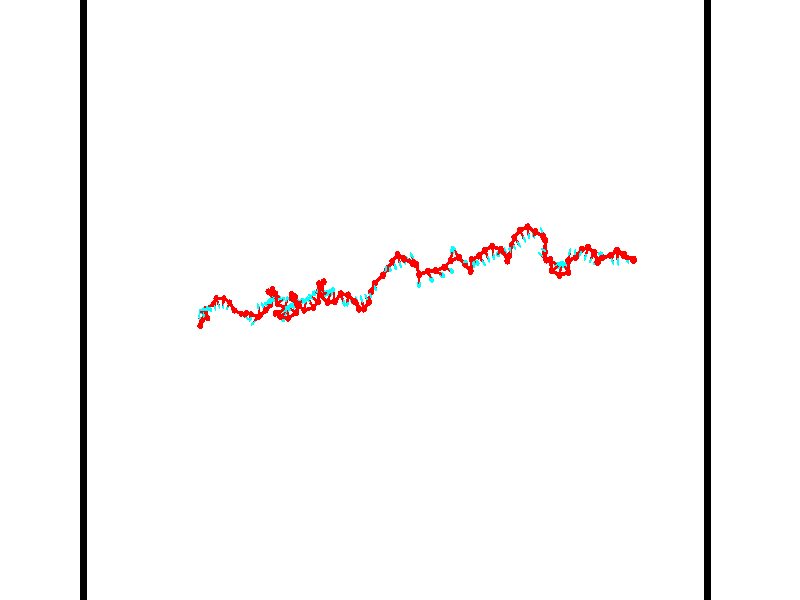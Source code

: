 // switches for output
#declare DRAW_BASES = 1; // possible values are 0, 1; only relevant for DNA ribbons
#declare DRAW_BASES_TYPE = 3; // possible values are 1, 2, 3; only relevant for DNA ribbons
#declare DRAW_FOG = 0; // set to 1 to enable fog

#include "colors.inc"

#include "transforms.inc"
background { rgb <1, 1, 1>}

#default {
   normal{
       ripples 0.25
       frequency 0.20
       turbulence 0.2
       lambda 5
   }
	finish {
		phong 0.1
		phong_size 40.
	}
}

// original window dimensions: 1024x640


// camera settings

camera {
	sky <-0, 1, 0>
	up <-0, 1, 0>
	right 1.6 * <0.99995, 0, 0.00999983>
	location <54.4867, 55, 106.329>
	look_at <55, 55, 55.0001>
	direction <0.513302, 0, -51.3289>
	angle 67.0682
}


# declare cpy_camera_pos = <54.4867, 55, 106.329>;
# if (DRAW_FOG = 1)
fog {
	fog_type 2
	up vnormalize(cpy_camera_pos)
	color rgbt<1,1,1,0.3>
	distance 1e-5
	fog_alt 3e-3
	fog_offset 88
}
# end


// LIGHTS

# declare lum = 6;
global_settings {
	ambient_light rgb lum * <0.05, 0.05, 0.05>
	max_trace_level 15
}# declare cpy_direct_light_amount = 0.25;
light_source
{	1000 * <-0.98995, -1, 1.00995>,
	rgb lum * cpy_direct_light_amount
	parallel
}

light_source
{	1000 * <0.98995, 1, -1.00995>,
	rgb lum * cpy_direct_light_amount
	parallel
}

// strand 0

// nucleotide -1

// particle -1
sphere {
	<36.584610, 53.010181, 50.388287> 0.250000
	pigment { color rgbt <1,0,0,0> }
	no_shadow
}
cylinder {
	<36.562515, 53.407330, 50.430527>,  <36.549259, 53.645618, 50.455872>, 0.100000
	pigment { color rgbt <1,0,0,0> }
	no_shadow
}
cylinder {
	<36.562515, 53.407330, 50.430527>,  <36.584610, 53.010181, 50.388287>, 0.100000
	pigment { color rgbt <1,0,0,0> }
	no_shadow
}

// particle -1
sphere {
	<36.562515, 53.407330, 50.430527> 0.100000
	pigment { color rgbt <1,0,0,0> }
	no_shadow
}
sphere {
	0, 1
	scale<0.080000,0.200000,0.300000>
	matrix <0.883876, 0.097819, -0.457378,
		-0.464448, 0.068074, -0.882980,
		-0.055236, 0.992873, 0.105601,
		36.545944, 53.705193, 50.462208>
	pigment { color rgbt <0,1,1,0> }
	no_shadow
}
cylinder {
	<36.536892, 53.420246, 49.710224>,  <36.584610, 53.010181, 50.388287>, 0.130000
	pigment { color rgbt <1,0,0,0> }
	no_shadow
}

// nucleotide -1

// particle -1
sphere {
	<36.536892, 53.420246, 49.710224> 0.250000
	pigment { color rgbt <1,0,0,0> }
	no_shadow
}
cylinder {
	<36.706413, 53.643330, 49.995697>,  <36.808128, 53.777180, 50.166981>, 0.100000
	pigment { color rgbt <1,0,0,0> }
	no_shadow
}
cylinder {
	<36.706413, 53.643330, 49.995697>,  <36.536892, 53.420246, 49.710224>, 0.100000
	pigment { color rgbt <1,0,0,0> }
	no_shadow
}

// particle -1
sphere {
	<36.706413, 53.643330, 49.995697> 0.100000
	pigment { color rgbt <1,0,0,0> }
	no_shadow
}
sphere {
	0, 1
	scale<0.080000,0.200000,0.300000>
	matrix <0.830851, 0.074374, -0.551503,
		-0.360658, 0.826697, -0.431853,
		0.423807, 0.557710, 0.713686,
		36.833557, 53.810642, 50.209805>
	pigment { color rgbt <0,1,1,0> }
	no_shadow
}
cylinder {
	<36.710442, 53.913330, 49.158947>,  <36.536892, 53.420246, 49.710224>, 0.130000
	pigment { color rgbt <1,0,0,0> }
	no_shadow
}

// nucleotide -1

// particle -1
sphere {
	<36.710442, 53.913330, 49.158947> 0.250000
	pigment { color rgbt <1,0,0,0> }
	no_shadow
}
cylinder {
	<36.381859, 54.013508, 48.954014>,  <36.184708, 54.073612, 48.831055>, 0.100000
	pigment { color rgbt <1,0,0,0> }
	no_shadow
}
cylinder {
	<36.381859, 54.013508, 48.954014>,  <36.710442, 53.913330, 49.158947>, 0.100000
	pigment { color rgbt <1,0,0,0> }
	no_shadow
}

// particle -1
sphere {
	<36.381859, 54.013508, 48.954014> 0.100000
	pigment { color rgbt <1,0,0,0> }
	no_shadow
}
sphere {
	0, 1
	scale<0.080000,0.200000,0.300000>
	matrix <0.556304, 0.154342, -0.816520,
		-0.125417, -0.955749, -0.266108,
		-0.821460, 0.250443, -0.512330,
		36.135422, 54.088642, 48.800316>
	pigment { color rgbt <0,1,1,0> }
	no_shadow
}
cylinder {
	<36.696117, 53.543983, 48.509743>,  <36.710442, 53.913330, 49.158947>, 0.130000
	pigment { color rgbt <1,0,0,0> }
	no_shadow
}

// nucleotide -1

// particle -1
sphere {
	<36.696117, 53.543983, 48.509743> 0.250000
	pigment { color rgbt <1,0,0,0> }
	no_shadow
}
cylinder {
	<36.495731, 53.888618, 48.477009>,  <36.375500, 54.095402, 48.457371>, 0.100000
	pigment { color rgbt <1,0,0,0> }
	no_shadow
}
cylinder {
	<36.495731, 53.888618, 48.477009>,  <36.696117, 53.543983, 48.509743>, 0.100000
	pigment { color rgbt <1,0,0,0> }
	no_shadow
}

// particle -1
sphere {
	<36.495731, 53.888618, 48.477009> 0.100000
	pigment { color rgbt <1,0,0,0> }
	no_shadow
}
sphere {
	0, 1
	scale<0.080000,0.200000,0.300000>
	matrix <0.497925, 0.209592, -0.841511,
		-0.707887, -0.462314, -0.534006,
		-0.500966, 0.861590, -0.081830,
		36.345440, 54.147095, 48.452461>
	pigment { color rgbt <0,1,1,0> }
	no_shadow
}
cylinder {
	<36.247993, 53.624878, 47.908985>,  <36.696117, 53.543983, 48.509743>, 0.130000
	pigment { color rgbt <1,0,0,0> }
	no_shadow
}

// nucleotide -1

// particle -1
sphere {
	<36.247993, 53.624878, 47.908985> 0.250000
	pigment { color rgbt <1,0,0,0> }
	no_shadow
}
cylinder {
	<36.395267, 53.974453, 48.035900>,  <36.483631, 54.184196, 48.112049>, 0.100000
	pigment { color rgbt <1,0,0,0> }
	no_shadow
}
cylinder {
	<36.395267, 53.974453, 48.035900>,  <36.247993, 53.624878, 47.908985>, 0.100000
	pigment { color rgbt <1,0,0,0> }
	no_shadow
}

// particle -1
sphere {
	<36.395267, 53.974453, 48.035900> 0.100000
	pigment { color rgbt <1,0,0,0> }
	no_shadow
}
sphere {
	0, 1
	scale<0.080000,0.200000,0.300000>
	matrix <0.451230, 0.130413, -0.882827,
		-0.812916, 0.468213, -0.346331,
		0.368185, 0.873939, 0.317286,
		36.505722, 54.236633, 48.131084>
	pigment { color rgbt <0,1,1,0> }
	no_shadow
}
cylinder {
	<36.187263, 54.293381, 47.342514>,  <36.247993, 53.624878, 47.908985>, 0.130000
	pigment { color rgbt <1,0,0,0> }
	no_shadow
}

// nucleotide -1

// particle -1
sphere {
	<36.187263, 54.293381, 47.342514> 0.250000
	pigment { color rgbt <1,0,0,0> }
	no_shadow
}
cylinder {
	<36.496880, 54.267437, 47.594437>,  <36.682648, 54.251869, 47.745590>, 0.100000
	pigment { color rgbt <1,0,0,0> }
	no_shadow
}
cylinder {
	<36.496880, 54.267437, 47.594437>,  <36.187263, 54.293381, 47.342514>, 0.100000
	pigment { color rgbt <1,0,0,0> }
	no_shadow
}

// particle -1
sphere {
	<36.496880, 54.267437, 47.594437> 0.100000
	pigment { color rgbt <1,0,0,0> }
	no_shadow
}
sphere {
	0, 1
	scale<0.080000,0.200000,0.300000>
	matrix <0.632221, 0.132629, -0.763352,
		-0.034019, 0.989041, 0.143666,
		0.774041, -0.064860, 0.629805,
		36.729092, 54.247978, 47.783379>
	pigment { color rgbt <0,1,1,0> }
	no_shadow
}
cylinder {
	<36.781090, 54.670448, 47.026436>,  <36.187263, 54.293381, 47.342514>, 0.130000
	pigment { color rgbt <1,0,0,0> }
	no_shadow
}

// nucleotide -1

// particle -1
sphere {
	<36.781090, 54.670448, 47.026436> 0.250000
	pigment { color rgbt <1,0,0,0> }
	no_shadow
}
cylinder {
	<36.979694, 54.488319, 47.322044>,  <37.098858, 54.379044, 47.499409>, 0.100000
	pigment { color rgbt <1,0,0,0> }
	no_shadow
}
cylinder {
	<36.979694, 54.488319, 47.322044>,  <36.781090, 54.670448, 47.026436>, 0.100000
	pigment { color rgbt <1,0,0,0> }
	no_shadow
}

// particle -1
sphere {
	<36.979694, 54.488319, 47.322044> 0.100000
	pigment { color rgbt <1,0,0,0> }
	no_shadow
}
sphere {
	0, 1
	scale<0.080000,0.200000,0.300000>
	matrix <0.867713, 0.237380, -0.436720,
		0.023419, 0.858098, 0.512951,
		0.496513, -0.455322, 0.739024,
		37.128647, 54.351723, 47.543751>
	pigment { color rgbt <0,1,1,0> }
	no_shadow
}
cylinder {
	<37.171864, 55.148922, 47.374619>,  <36.781090, 54.670448, 47.026436>, 0.130000
	pigment { color rgbt <1,0,0,0> }
	no_shadow
}

// nucleotide -1

// particle -1
sphere {
	<37.171864, 55.148922, 47.374619> 0.250000
	pigment { color rgbt <1,0,0,0> }
	no_shadow
}
cylinder {
	<37.330818, 54.781933, 47.381943>,  <37.426189, 54.561741, 47.386337>, 0.100000
	pigment { color rgbt <1,0,0,0> }
	no_shadow
}
cylinder {
	<37.330818, 54.781933, 47.381943>,  <37.171864, 55.148922, 47.374619>, 0.100000
	pigment { color rgbt <1,0,0,0> }
	no_shadow
}

// particle -1
sphere {
	<37.330818, 54.781933, 47.381943> 0.100000
	pigment { color rgbt <1,0,0,0> }
	no_shadow
}
sphere {
	0, 1
	scale<0.080000,0.200000,0.300000>
	matrix <0.829734, 0.350715, -0.434211,
		0.391954, 0.187741, 0.900625,
		0.397382, -0.917470, 0.018311,
		37.450031, 54.506691, 47.387436>
	pigment { color rgbt <0,1,1,0> }
	no_shadow
}
cylinder {
	<37.949566, 55.142357, 47.506378>,  <37.171864, 55.148922, 47.374619>, 0.130000
	pigment { color rgbt <1,0,0,0> }
	no_shadow
}

// nucleotide -1

// particle -1
sphere {
	<37.949566, 55.142357, 47.506378> 0.250000
	pigment { color rgbt <1,0,0,0> }
	no_shadow
}
cylinder {
	<37.874481, 54.782894, 47.347797>,  <37.829430, 54.567215, 47.252647>, 0.100000
	pigment { color rgbt <1,0,0,0> }
	no_shadow
}
cylinder {
	<37.874481, 54.782894, 47.347797>,  <37.949566, 55.142357, 47.506378>, 0.100000
	pigment { color rgbt <1,0,0,0> }
	no_shadow
}

// particle -1
sphere {
	<37.874481, 54.782894, 47.347797> 0.100000
	pigment { color rgbt <1,0,0,0> }
	no_shadow
}
sphere {
	0, 1
	scale<0.080000,0.200000,0.300000>
	matrix <0.882016, 0.023393, -0.470638,
		0.432217, -0.438025, 0.788240,
		-0.187712, -0.898658, -0.396456,
		37.818169, 54.513298, 47.228859>
	pigment { color rgbt <0,1,1,0> }
	no_shadow
}
cylinder {
	<38.513317, 54.799381, 47.468147>,  <37.949566, 55.142357, 47.506378>, 0.130000
	pigment { color rgbt <1,0,0,0> }
	no_shadow
}

// nucleotide -1

// particle -1
sphere {
	<38.513317, 54.799381, 47.468147> 0.250000
	pigment { color rgbt <1,0,0,0> }
	no_shadow
}
cylinder {
	<38.316086, 54.559677, 47.215874>,  <38.197746, 54.415855, 47.064510>, 0.100000
	pigment { color rgbt <1,0,0,0> }
	no_shadow
}
cylinder {
	<38.316086, 54.559677, 47.215874>,  <38.513317, 54.799381, 47.468147>, 0.100000
	pigment { color rgbt <1,0,0,0> }
	no_shadow
}

// particle -1
sphere {
	<38.316086, 54.559677, 47.215874> 0.100000
	pigment { color rgbt <1,0,0,0> }
	no_shadow
}
sphere {
	0, 1
	scale<0.080000,0.200000,0.300000>
	matrix <0.824692, -0.091105, -0.558196,
		0.277044, -0.795357, 0.539124,
		-0.493082, -0.599256, -0.630684,
		38.168159, 54.379902, 47.026669>
	pigment { color rgbt <0,1,1,0> }
	no_shadow
}
cylinder {
	<38.954773, 54.152752, 47.406780>,  <38.513317, 54.799381, 47.468147>, 0.130000
	pigment { color rgbt <1,0,0,0> }
	no_shadow
}

// nucleotide -1

// particle -1
sphere {
	<38.954773, 54.152752, 47.406780> 0.250000
	pigment { color rgbt <1,0,0,0> }
	no_shadow
}
cylinder {
	<38.731934, 54.233494, 47.084564>,  <38.598228, 54.281940, 46.891235>, 0.100000
	pigment { color rgbt <1,0,0,0> }
	no_shadow
}
cylinder {
	<38.731934, 54.233494, 47.084564>,  <38.954773, 54.152752, 47.406780>, 0.100000
	pigment { color rgbt <1,0,0,0> }
	no_shadow
}

// particle -1
sphere {
	<38.731934, 54.233494, 47.084564> 0.100000
	pigment { color rgbt <1,0,0,0> }
	no_shadow
}
sphere {
	0, 1
	scale<0.080000,0.200000,0.300000>
	matrix <0.760492, -0.265655, -0.592519,
		-0.333599, -0.942699, -0.005513,
		-0.557103, 0.201856, -0.805538,
		38.564804, 54.294048, 46.842903>
	pigment { color rgbt <0,1,1,0> }
	no_shadow
}
cylinder {
	<39.625515, 53.899429, 47.471390>,  <38.954773, 54.152752, 47.406780>, 0.130000
	pigment { color rgbt <1,0,0,0> }
	no_shadow
}

// nucleotide -1

// particle -1
sphere {
	<39.625515, 53.899429, 47.471390> 0.250000
	pigment { color rgbt <1,0,0,0> }
	no_shadow
}
cylinder {
	<39.924057, 53.683636, 47.315483>,  <40.103180, 53.554161, 47.221939>, 0.100000
	pigment { color rgbt <1,0,0,0> }
	no_shadow
}
cylinder {
	<39.924057, 53.683636, 47.315483>,  <39.625515, 53.899429, 47.471390>, 0.100000
	pigment { color rgbt <1,0,0,0> }
	no_shadow
}

// particle -1
sphere {
	<39.924057, 53.683636, 47.315483> 0.100000
	pigment { color rgbt <1,0,0,0> }
	no_shadow
}
sphere {
	0, 1
	scale<0.080000,0.200000,0.300000>
	matrix <0.628065, 0.764673, 0.144260,
		0.220214, -0.352465, 0.909546,
		0.746352, -0.539486, -0.389762,
		40.147961, 53.521790, 47.198555>
	pigment { color rgbt <0,1,1,0> }
	no_shadow
}
cylinder {
	<40.237881, 53.963936, 47.922237>,  <39.625515, 53.899429, 47.471390>, 0.130000
	pigment { color rgbt <1,0,0,0> }
	no_shadow
}

// nucleotide -1

// particle -1
sphere {
	<40.237881, 53.963936, 47.922237> 0.250000
	pigment { color rgbt <1,0,0,0> }
	no_shadow
}
cylinder {
	<40.316986, 53.913383, 47.533409>,  <40.364449, 53.883053, 47.300114>, 0.100000
	pigment { color rgbt <1,0,0,0> }
	no_shadow
}
cylinder {
	<40.316986, 53.913383, 47.533409>,  <40.237881, 53.963936, 47.922237>, 0.100000
	pigment { color rgbt <1,0,0,0> }
	no_shadow
}

// particle -1
sphere {
	<40.316986, 53.913383, 47.533409> 0.100000
	pigment { color rgbt <1,0,0,0> }
	no_shadow
}
sphere {
	0, 1
	scale<0.080000,0.200000,0.300000>
	matrix <0.577138, 0.816569, 0.011256,
		0.792339, -0.563243, 0.234428,
		0.197767, -0.126378, -0.972068,
		40.376316, 53.875469, 47.241787>
	pigment { color rgbt <0,1,1,0> }
	no_shadow
}
cylinder {
	<40.802582, 53.849384, 48.399029>,  <40.237881, 53.963936, 47.922237>, 0.130000
	pigment { color rgbt <1,0,0,0> }
	no_shadow
}

// nucleotide -1

// particle -1
sphere {
	<40.802582, 53.849384, 48.399029> 0.250000
	pigment { color rgbt <1,0,0,0> }
	no_shadow
}
cylinder {
	<40.844421, 53.647583, 48.741848>,  <40.869526, 53.526505, 48.947540>, 0.100000
	pigment { color rgbt <1,0,0,0> }
	no_shadow
}
cylinder {
	<40.844421, 53.647583, 48.741848>,  <40.802582, 53.849384, 48.399029>, 0.100000
	pigment { color rgbt <1,0,0,0> }
	no_shadow
}

// particle -1
sphere {
	<40.844421, 53.647583, 48.741848> 0.100000
	pigment { color rgbt <1,0,0,0> }
	no_shadow
}
sphere {
	0, 1
	scale<0.080000,0.200000,0.300000>
	matrix <0.586565, -0.664635, -0.462819,
		0.803120, 0.551125, 0.226404,
		0.104595, -0.504500, 0.857053,
		40.875801, 53.496231, 48.998962>
	pigment { color rgbt <0,1,1,0> }
	no_shadow
}
cylinder {
	<41.503910, 53.663200, 48.485760>,  <40.802582, 53.849384, 48.399029>, 0.130000
	pigment { color rgbt <1,0,0,0> }
	no_shadow
}

// nucleotide -1

// particle -1
sphere {
	<41.503910, 53.663200, 48.485760> 0.250000
	pigment { color rgbt <1,0,0,0> }
	no_shadow
}
cylinder {
	<41.277714, 53.391304, 48.672600>,  <41.141998, 53.228168, 48.784702>, 0.100000
	pigment { color rgbt <1,0,0,0> }
	no_shadow
}
cylinder {
	<41.277714, 53.391304, 48.672600>,  <41.503910, 53.663200, 48.485760>, 0.100000
	pigment { color rgbt <1,0,0,0> }
	no_shadow
}

// particle -1
sphere {
	<41.277714, 53.391304, 48.672600> 0.100000
	pigment { color rgbt <1,0,0,0> }
	no_shadow
}
sphere {
	0, 1
	scale<0.080000,0.200000,0.300000>
	matrix <0.422632, -0.725160, -0.543622,
		0.708240, -0.110002, 0.697349,
		-0.565489, -0.679737, 0.467097,
		41.108067, 53.187382, 48.812729>
	pigment { color rgbt <0,1,1,0> }
	no_shadow
}
cylinder {
	<41.852772, 53.777458, 49.155544>,  <41.503910, 53.663200, 48.485760>, 0.130000
	pigment { color rgbt <1,0,0,0> }
	no_shadow
}

// nucleotide -1

// particle -1
sphere {
	<41.852772, 53.777458, 49.155544> 0.250000
	pigment { color rgbt <1,0,0,0> }
	no_shadow
}
cylinder {
	<41.765194, 54.160919, 49.228252>,  <41.712646, 54.390995, 49.271877>, 0.100000
	pigment { color rgbt <1,0,0,0> }
	no_shadow
}
cylinder {
	<41.765194, 54.160919, 49.228252>,  <41.852772, 53.777458, 49.155544>, 0.100000
	pigment { color rgbt <1,0,0,0> }
	no_shadow
}

// particle -1
sphere {
	<41.765194, 54.160919, 49.228252> 0.100000
	pigment { color rgbt <1,0,0,0> }
	no_shadow
}
sphere {
	0, 1
	scale<0.080000,0.200000,0.300000>
	matrix <0.955227, 0.172601, 0.240313,
		0.199004, 0.226245, -0.953525,
		-0.218949, 0.958657, 0.181767,
		41.699509, 54.448517, 49.282784>
	pigment { color rgbt <0,1,1,0> }
	no_shadow
}
cylinder {
	<42.297920, 54.173409, 48.749344>,  <41.852772, 53.777458, 49.155544>, 0.130000
	pigment { color rgbt <1,0,0,0> }
	no_shadow
}

// nucleotide -1

// particle -1
sphere {
	<42.297920, 54.173409, 48.749344> 0.250000
	pigment { color rgbt <1,0,0,0> }
	no_shadow
}
cylinder {
	<42.175606, 54.417828, 49.041405>,  <42.102219, 54.564480, 49.216640>, 0.100000
	pigment { color rgbt <1,0,0,0> }
	no_shadow
}
cylinder {
	<42.175606, 54.417828, 49.041405>,  <42.297920, 54.173409, 48.749344>, 0.100000
	pigment { color rgbt <1,0,0,0> }
	no_shadow
}

// particle -1
sphere {
	<42.175606, 54.417828, 49.041405> 0.100000
	pigment { color rgbt <1,0,0,0> }
	no_shadow
}
sphere {
	0, 1
	scale<0.080000,0.200000,0.300000>
	matrix <0.951692, 0.218660, 0.215570,
		-0.027933, 0.760798, -0.648387,
		-0.305782, 0.611044, 0.730153,
		42.083870, 54.601139, 49.260452>
	pigment { color rgbt <0,1,1,0> }
	no_shadow
}
cylinder {
	<42.756950, 54.606697, 48.780788>,  <42.297920, 54.173409, 48.749344>, 0.130000
	pigment { color rgbt <1,0,0,0> }
	no_shadow
}

// nucleotide -1

// particle -1
sphere {
	<42.756950, 54.606697, 48.780788> 0.250000
	pigment { color rgbt <1,0,0,0> }
	no_shadow
}
cylinder {
	<42.577793, 54.640938, 49.136780>,  <42.470299, 54.661484, 49.350376>, 0.100000
	pigment { color rgbt <1,0,0,0> }
	no_shadow
}
cylinder {
	<42.577793, 54.640938, 49.136780>,  <42.756950, 54.606697, 48.780788>, 0.100000
	pigment { color rgbt <1,0,0,0> }
	no_shadow
}

// particle -1
sphere {
	<42.577793, 54.640938, 49.136780> 0.100000
	pigment { color rgbt <1,0,0,0> }
	no_shadow
}
sphere {
	0, 1
	scale<0.080000,0.200000,0.300000>
	matrix <0.832601, 0.402691, 0.380282,
		-0.325835, 0.911325, -0.251633,
		-0.447891, 0.085601, 0.889981,
		42.443424, 54.666618, 49.403774>
	pigment { color rgbt <0,1,1,0> }
	no_shadow
}
cylinder {
	<43.108692, 55.166916, 48.934723>,  <42.756950, 54.606697, 48.780788>, 0.130000
	pigment { color rgbt <1,0,0,0> }
	no_shadow
}

// nucleotide -1

// particle -1
sphere {
	<43.108692, 55.166916, 48.934723> 0.250000
	pigment { color rgbt <1,0,0,0> }
	no_shadow
}
cylinder {
	<42.910530, 54.997536, 49.238106>,  <42.791634, 54.895908, 49.420135>, 0.100000
	pigment { color rgbt <1,0,0,0> }
	no_shadow
}
cylinder {
	<42.910530, 54.997536, 49.238106>,  <43.108692, 55.166916, 48.934723>, 0.100000
	pigment { color rgbt <1,0,0,0> }
	no_shadow
}

// particle -1
sphere {
	<42.910530, 54.997536, 49.238106> 0.100000
	pigment { color rgbt <1,0,0,0> }
	no_shadow
}
sphere {
	0, 1
	scale<0.080000,0.200000,0.300000>
	matrix <0.668992, 0.370963, 0.644078,
		-0.554094, 0.826486, 0.099504,
		-0.495409, -0.423447, 0.758461,
		42.761906, 54.870502, 49.465645>
	pigment { color rgbt <0,1,1,0> }
	no_shadow
}
cylinder {
	<43.038532, 55.525078, 49.453114>,  <43.108692, 55.166916, 48.934723>, 0.130000
	pigment { color rgbt <1,0,0,0> }
	no_shadow
}

// nucleotide -1

// particle -1
sphere {
	<43.038532, 55.525078, 49.453114> 0.250000
	pigment { color rgbt <1,0,0,0> }
	no_shadow
}
cylinder {
	<42.999893, 55.199520, 49.682285>,  <42.976707, 55.004185, 49.819790>, 0.100000
	pigment { color rgbt <1,0,0,0> }
	no_shadow
}
cylinder {
	<42.999893, 55.199520, 49.682285>,  <43.038532, 55.525078, 49.453114>, 0.100000
	pigment { color rgbt <1,0,0,0> }
	no_shadow
}

// particle -1
sphere {
	<42.999893, 55.199520, 49.682285> 0.100000
	pigment { color rgbt <1,0,0,0> }
	no_shadow
}
sphere {
	0, 1
	scale<0.080000,0.200000,0.300000>
	matrix <0.537746, 0.441705, 0.718140,
		-0.837555, 0.377464, 0.394998,
		-0.096600, -0.813890, 0.572932,
		42.970913, 54.955353, 49.854164>
	pigment { color rgbt <0,1,1,0> }
	no_shadow
}
cylinder {
	<42.795723, 55.645405, 50.110504>,  <43.038532, 55.525078, 49.453114>, 0.130000
	pigment { color rgbt <1,0,0,0> }
	no_shadow
}

// nucleotide -1

// particle -1
sphere {
	<42.795723, 55.645405, 50.110504> 0.250000
	pigment { color rgbt <1,0,0,0> }
	no_shadow
}
cylinder {
	<43.028107, 55.319847, 50.107338>,  <43.167538, 55.124512, 50.105438>, 0.100000
	pigment { color rgbt <1,0,0,0> }
	no_shadow
}
cylinder {
	<43.028107, 55.319847, 50.107338>,  <42.795723, 55.645405, 50.110504>, 0.100000
	pigment { color rgbt <1,0,0,0> }
	no_shadow
}

// particle -1
sphere {
	<43.028107, 55.319847, 50.107338> 0.100000
	pigment { color rgbt <1,0,0,0> }
	no_shadow
}
sphere {
	0, 1
	scale<0.080000,0.200000,0.300000>
	matrix <0.594758, 0.417868, 0.686767,
		-0.555648, -0.403692, 0.726835,
		0.580963, -0.813892, -0.007911,
		43.202396, 55.075680, 50.104965>
	pigment { color rgbt <0,1,1,0> }
	no_shadow
}
cylinder {
	<43.296940, 55.825901, 50.681580>,  <42.795723, 55.645405, 50.110504>, 0.130000
	pigment { color rgbt <1,0,0,0> }
	no_shadow
}

// nucleotide -1

// particle -1
sphere {
	<43.296940, 55.825901, 50.681580> 0.250000
	pigment { color rgbt <1,0,0,0> }
	no_shadow
}
cylinder {
	<43.465614, 55.506695, 50.509369>,  <43.566818, 55.315170, 50.406044>, 0.100000
	pigment { color rgbt <1,0,0,0> }
	no_shadow
}
cylinder {
	<43.465614, 55.506695, 50.509369>,  <43.296940, 55.825901, 50.681580>, 0.100000
	pigment { color rgbt <1,0,0,0> }
	no_shadow
}

// particle -1
sphere {
	<43.465614, 55.506695, 50.509369> 0.100000
	pigment { color rgbt <1,0,0,0> }
	no_shadow
}
sphere {
	0, 1
	scale<0.080000,0.200000,0.300000>
	matrix <0.744269, 0.033420, 0.667044,
		-0.517922, -0.601711, 0.608030,
		0.421688, -0.798014, -0.430525,
		43.592121, 55.267292, 50.380211>
	pigment { color rgbt <0,1,1,0> }
	no_shadow
}
cylinder {
	<43.693226, 55.482502, 51.212997>,  <43.296940, 55.825901, 50.681580>, 0.130000
	pigment { color rgbt <1,0,0,0> }
	no_shadow
}

// nucleotide -1

// particle -1
sphere {
	<43.693226, 55.482502, 51.212997> 0.250000
	pigment { color rgbt <1,0,0,0> }
	no_shadow
}
cylinder {
	<43.831982, 55.291985, 50.889809>,  <43.915234, 55.177673, 50.695896>, 0.100000
	pigment { color rgbt <1,0,0,0> }
	no_shadow
}
cylinder {
	<43.831982, 55.291985, 50.889809>,  <43.693226, 55.482502, 51.212997>, 0.100000
	pigment { color rgbt <1,0,0,0> }
	no_shadow
}

// particle -1
sphere {
	<43.831982, 55.291985, 50.889809> 0.100000
	pigment { color rgbt <1,0,0,0> }
	no_shadow
}
sphere {
	0, 1
	scale<0.080000,0.200000,0.300000>
	matrix <0.893157, -0.095167, 0.439561,
		-0.286251, -0.874123, 0.392390,
		0.346887, -0.476291, -0.807970,
		43.936047, 55.149097, 50.647419>
	pigment { color rgbt <0,1,1,0> }
	no_shadow
}
cylinder {
	<43.900314, 54.710281, 51.368843>,  <43.693226, 55.482502, 51.212997>, 0.130000
	pigment { color rgbt <1,0,0,0> }
	no_shadow
}

// nucleotide -1

// particle -1
sphere {
	<43.900314, 54.710281, 51.368843> 0.250000
	pigment { color rgbt <1,0,0,0> }
	no_shadow
}
cylinder {
	<44.104546, 54.896183, 51.079483>,  <44.227085, 55.007725, 50.905869>, 0.100000
	pigment { color rgbt <1,0,0,0> }
	no_shadow
}
cylinder {
	<44.104546, 54.896183, 51.079483>,  <43.900314, 54.710281, 51.368843>, 0.100000
	pigment { color rgbt <1,0,0,0> }
	no_shadow
}

// particle -1
sphere {
	<44.104546, 54.896183, 51.079483> 0.100000
	pigment { color rgbt <1,0,0,0> }
	no_shadow
}
sphere {
	0, 1
	scale<0.080000,0.200000,0.300000>
	matrix <0.848964, -0.139167, 0.509797,
		0.136257, -0.874434, -0.465616,
		0.510583, 0.464754, -0.723401,
		44.257721, 55.035610, 50.862461>
	pigment { color rgbt <0,1,1,0> }
	no_shadow
}
cylinder {
	<44.548157, 54.380325, 51.203796>,  <43.900314, 54.710281, 51.368843>, 0.130000
	pigment { color rgbt <1,0,0,0> }
	no_shadow
}

// nucleotide -1

// particle -1
sphere {
	<44.548157, 54.380325, 51.203796> 0.250000
	pigment { color rgbt <1,0,0,0> }
	no_shadow
}
cylinder {
	<44.641300, 54.753990, 51.095642>,  <44.697186, 54.978191, 51.030750>, 0.100000
	pigment { color rgbt <1,0,0,0> }
	no_shadow
}
cylinder {
	<44.641300, 54.753990, 51.095642>,  <44.548157, 54.380325, 51.203796>, 0.100000
	pigment { color rgbt <1,0,0,0> }
	no_shadow
}

// particle -1
sphere {
	<44.641300, 54.753990, 51.095642> 0.100000
	pigment { color rgbt <1,0,0,0> }
	no_shadow
}
sphere {
	0, 1
	scale<0.080000,0.200000,0.300000>
	matrix <0.894900, -0.096986, 0.435600,
		0.380699, -0.343404, -0.858570,
		0.232856, 0.934167, -0.270390,
		44.711159, 55.034241, 51.014526>
	pigment { color rgbt <0,1,1,0> }
	no_shadow
}
cylinder {
	<44.042408, 54.007599, 51.654167>,  <44.548157, 54.380325, 51.203796>, 0.130000
	pigment { color rgbt <1,0,0,0> }
	no_shadow
}

// nucleotide -1

// particle -1
sphere {
	<44.042408, 54.007599, 51.654167> 0.250000
	pigment { color rgbt <1,0,0,0> }
	no_shadow
}
cylinder {
	<44.299225, 53.754772, 51.827728>,  <44.453316, 53.603077, 51.931866>, 0.100000
	pigment { color rgbt <1,0,0,0> }
	no_shadow
}
cylinder {
	<44.299225, 53.754772, 51.827728>,  <44.042408, 54.007599, 51.654167>, 0.100000
	pigment { color rgbt <1,0,0,0> }
	no_shadow
}

// particle -1
sphere {
	<44.299225, 53.754772, 51.827728> 0.100000
	pigment { color rgbt <1,0,0,0> }
	no_shadow
}
sphere {
	0, 1
	scale<0.080000,0.200000,0.300000>
	matrix <0.175249, 0.671970, 0.719544,
		-0.746368, -0.385939, 0.542205,
		0.642046, -0.632065, 0.433902,
		44.491840, 53.565151, 51.957897>
	pigment { color rgbt <0,1,1,0> }
	no_shadow
}
cylinder {
	<43.914379, 54.009411, 52.377697>,  <44.042408, 54.007599, 51.654167>, 0.130000
	pigment { color rgbt <1,0,0,0> }
	no_shadow
}

// nucleotide -1

// particle -1
sphere {
	<43.914379, 54.009411, 52.377697> 0.250000
	pigment { color rgbt <1,0,0,0> }
	no_shadow
}
cylinder {
	<44.289349, 53.907154, 52.283134>,  <44.514328, 53.845798, 52.226395>, 0.100000
	pigment { color rgbt <1,0,0,0> }
	no_shadow
}
cylinder {
	<44.289349, 53.907154, 52.283134>,  <43.914379, 54.009411, 52.377697>, 0.100000
	pigment { color rgbt <1,0,0,0> }
	no_shadow
}

// particle -1
sphere {
	<44.289349, 53.907154, 52.283134> 0.100000
	pigment { color rgbt <1,0,0,0> }
	no_shadow
}
sphere {
	0, 1
	scale<0.080000,0.200000,0.300000>
	matrix <0.347420, 0.732077, 0.585971,
		0.023273, -0.631435, 0.775079,
		0.937421, -0.255641, -0.236411,
		44.570576, 53.830463, 52.212212>
	pigment { color rgbt <0,1,1,0> }
	no_shadow
}
cylinder {
	<44.433403, 53.782158, 52.917358>,  <43.914379, 54.009411, 52.377697>, 0.130000
	pigment { color rgbt <1,0,0,0> }
	no_shadow
}

// nucleotide -1

// particle -1
sphere {
	<44.433403, 53.782158, 52.917358> 0.250000
	pigment { color rgbt <1,0,0,0> }
	no_shadow
}
cylinder {
	<44.671524, 53.951946, 52.644466>,  <44.814396, 54.053818, 52.480732>, 0.100000
	pigment { color rgbt <1,0,0,0> }
	no_shadow
}
cylinder {
	<44.671524, 53.951946, 52.644466>,  <44.433403, 53.782158, 52.917358>, 0.100000
	pigment { color rgbt <1,0,0,0> }
	no_shadow
}

// particle -1
sphere {
	<44.671524, 53.951946, 52.644466> 0.100000
	pigment { color rgbt <1,0,0,0> }
	no_shadow
}
sphere {
	0, 1
	scale<0.080000,0.200000,0.300000>
	matrix <0.403969, 0.575852, 0.710777,
		0.694567, -0.698728, 0.171335,
		0.595303, 0.424468, -0.682232,
		44.850117, 54.079288, 52.439796>
	pigment { color rgbt <0,1,1,0> }
	no_shadow
}
cylinder {
	<45.171638, 53.651985, 53.046070>,  <44.433403, 53.782158, 52.917358>, 0.130000
	pigment { color rgbt <1,0,0,0> }
	no_shadow
}

// nucleotide -1

// particle -1
sphere {
	<45.171638, 53.651985, 53.046070> 0.250000
	pigment { color rgbt <1,0,0,0> }
	no_shadow
}
cylinder {
	<45.080391, 54.010948, 52.895004>,  <45.025642, 54.226326, 52.804363>, 0.100000
	pigment { color rgbt <1,0,0,0> }
	no_shadow
}
cylinder {
	<45.080391, 54.010948, 52.895004>,  <45.171638, 53.651985, 53.046070>, 0.100000
	pigment { color rgbt <1,0,0,0> }
	no_shadow
}

// particle -1
sphere {
	<45.080391, 54.010948, 52.895004> 0.100000
	pigment { color rgbt <1,0,0,0> }
	no_shadow
}
sphere {
	0, 1
	scale<0.080000,0.200000,0.300000>
	matrix <0.518293, 0.440291, 0.733155,
		0.824218, -0.028498, -0.565555,
		-0.228115, 0.897403, -0.377666,
		45.011955, 54.280170, 52.781704>
	pigment { color rgbt <0,1,1,0> }
	no_shadow
}
cylinder {
	<45.841358, 54.069466, 52.846272>,  <45.171638, 53.651985, 53.046070>, 0.130000
	pigment { color rgbt <1,0,0,0> }
	no_shadow
}

// nucleotide -1

// particle -1
sphere {
	<45.841358, 54.069466, 52.846272> 0.250000
	pigment { color rgbt <1,0,0,0> }
	no_shadow
}
cylinder {
	<45.529869, 54.259209, 53.010506>,  <45.342976, 54.373055, 53.109047>, 0.100000
	pigment { color rgbt <1,0,0,0> }
	no_shadow
}
cylinder {
	<45.529869, 54.259209, 53.010506>,  <45.841358, 54.069466, 52.846272>, 0.100000
	pigment { color rgbt <1,0,0,0> }
	no_shadow
}

// particle -1
sphere {
	<45.529869, 54.259209, 53.010506> 0.100000
	pigment { color rgbt <1,0,0,0> }
	no_shadow
}
sphere {
	0, 1
	scale<0.080000,0.200000,0.300000>
	matrix <0.560355, 0.231593, 0.795215,
		0.282126, 0.849324, -0.446154,
		-0.778722, 0.474355, 0.410584,
		45.296253, 54.401516, 53.133682>
	pigment { color rgbt <0,1,1,0> }
	no_shadow
}
cylinder {
	<46.134068, 54.659565, 53.074226>,  <45.841358, 54.069466, 52.846272>, 0.130000
	pigment { color rgbt <1,0,0,0> }
	no_shadow
}

// nucleotide -1

// particle -1
sphere {
	<46.134068, 54.659565, 53.074226> 0.250000
	pigment { color rgbt <1,0,0,0> }
	no_shadow
}
cylinder {
	<45.798985, 54.621338, 53.289307>,  <45.597935, 54.598400, 53.418354>, 0.100000
	pigment { color rgbt <1,0,0,0> }
	no_shadow
}
cylinder {
	<45.798985, 54.621338, 53.289307>,  <46.134068, 54.659565, 53.074226>, 0.100000
	pigment { color rgbt <1,0,0,0> }
	no_shadow
}

// particle -1
sphere {
	<45.798985, 54.621338, 53.289307> 0.100000
	pigment { color rgbt <1,0,0,0> }
	no_shadow
}
sphere {
	0, 1
	scale<0.080000,0.200000,0.300000>
	matrix <0.507916, 0.225450, 0.831380,
		-0.200680, 0.969556, -0.140319,
		-0.837704, -0.095571, 0.537697,
		45.547672, 54.592667, 53.450615>
	pigment { color rgbt <0,1,1,0> }
	no_shadow
}
cylinder {
	<45.814568, 55.240894, 53.451366>,  <46.134068, 54.659565, 53.074226>, 0.130000
	pigment { color rgbt <1,0,0,0> }
	no_shadow
}

// nucleotide -1

// particle -1
sphere {
	<45.814568, 55.240894, 53.451366> 0.250000
	pigment { color rgbt <1,0,0,0> }
	no_shadow
}
cylinder {
	<45.791428, 54.885361, 53.633194>,  <45.777546, 54.672043, 53.742290>, 0.100000
	pigment { color rgbt <1,0,0,0> }
	no_shadow
}
cylinder {
	<45.791428, 54.885361, 53.633194>,  <45.814568, 55.240894, 53.451366>, 0.100000
	pigment { color rgbt <1,0,0,0> }
	no_shadow
}

// particle -1
sphere {
	<45.791428, 54.885361, 53.633194> 0.100000
	pigment { color rgbt <1,0,0,0> }
	no_shadow
}
sphere {
	0, 1
	scale<0.080000,0.200000,0.300000>
	matrix <0.522335, 0.361088, 0.772516,
		-0.850776, 0.282126, 0.443379,
		-0.057848, -0.888831, 0.454569,
		45.774075, 54.618710, 53.769566>
	pigment { color rgbt <0,1,1,0> }
	no_shadow
}
cylinder {
	<45.664810, 55.407249, 54.192036>,  <45.814568, 55.240894, 53.451366>, 0.130000
	pigment { color rgbt <1,0,0,0> }
	no_shadow
}

// nucleotide -1

// particle -1
sphere {
	<45.664810, 55.407249, 54.192036> 0.250000
	pigment { color rgbt <1,0,0,0> }
	no_shadow
}
cylinder {
	<45.844307, 55.052559, 54.147575>,  <45.952003, 54.839745, 54.120899>, 0.100000
	pigment { color rgbt <1,0,0,0> }
	no_shadow
}
cylinder {
	<45.844307, 55.052559, 54.147575>,  <45.664810, 55.407249, 54.192036>, 0.100000
	pigment { color rgbt <1,0,0,0> }
	no_shadow
}

// particle -1
sphere {
	<45.844307, 55.052559, 54.147575> 0.100000
	pigment { color rgbt <1,0,0,0> }
	no_shadow
}
sphere {
	0, 1
	scale<0.080000,0.200000,0.300000>
	matrix <0.647057, 0.236596, 0.724803,
		-0.616401, -0.397171, 0.679930,
		0.448740, -0.886723, -0.111154,
		45.978928, 54.786541, 54.114227>
	pigment { color rgbt <0,1,1,0> }
	no_shadow
}
cylinder {
	<45.767185, 55.127216, 54.822372>,  <45.664810, 55.407249, 54.192036>, 0.130000
	pigment { color rgbt <1,0,0,0> }
	no_shadow
}

// nucleotide -1

// particle -1
sphere {
	<45.767185, 55.127216, 54.822372> 0.250000
	pigment { color rgbt <1,0,0,0> }
	no_shadow
}
cylinder {
	<46.044823, 54.993164, 54.567524>,  <46.211403, 54.912731, 54.414616>, 0.100000
	pigment { color rgbt <1,0,0,0> }
	no_shadow
}
cylinder {
	<46.044823, 54.993164, 54.567524>,  <45.767185, 55.127216, 54.822372>, 0.100000
	pigment { color rgbt <1,0,0,0> }
	no_shadow
}

// particle -1
sphere {
	<46.044823, 54.993164, 54.567524> 0.100000
	pigment { color rgbt <1,0,0,0> }
	no_shadow
}
sphere {
	0, 1
	scale<0.080000,0.200000,0.300000>
	matrix <0.715173, 0.219896, 0.663456,
		-0.082246, -0.916150, 0.392306,
		0.694092, -0.335134, -0.637120,
		46.253052, 54.892624, 54.376389>
	pigment { color rgbt <0,1,1,0> }
	no_shadow
}
cylinder {
	<46.283588, 54.677132, 55.143845>,  <45.767185, 55.127216, 54.822372>, 0.130000
	pigment { color rgbt <1,0,0,0> }
	no_shadow
}

// nucleotide -1

// particle -1
sphere {
	<46.283588, 54.677132, 55.143845> 0.250000
	pigment { color rgbt <1,0,0,0> }
	no_shadow
}
cylinder {
	<46.466476, 54.822739, 54.819267>,  <46.576210, 54.910103, 54.624519>, 0.100000
	pigment { color rgbt <1,0,0,0> }
	no_shadow
}
cylinder {
	<46.466476, 54.822739, 54.819267>,  <46.283588, 54.677132, 55.143845>, 0.100000
	pigment { color rgbt <1,0,0,0> }
	no_shadow
}

// particle -1
sphere {
	<46.466476, 54.822739, 54.819267> 0.100000
	pigment { color rgbt <1,0,0,0> }
	no_shadow
}
sphere {
	0, 1
	scale<0.080000,0.200000,0.300000>
	matrix <0.839637, 0.124106, 0.528779,
		0.293192, -0.923085, -0.248902,
		0.457218, 0.364021, -0.811444,
		46.603642, 54.931946, 54.575832>
	pigment { color rgbt <0,1,1,0> }
	no_shadow
}
cylinder {
	<46.894863, 54.286194, 55.151398>,  <46.283588, 54.677132, 55.143845>, 0.130000
	pigment { color rgbt <1,0,0,0> }
	no_shadow
}

// nucleotide -1

// particle -1
sphere {
	<46.894863, 54.286194, 55.151398> 0.250000
	pigment { color rgbt <1,0,0,0> }
	no_shadow
}
cylinder {
	<46.935558, 54.623062, 54.939587>,  <46.959976, 54.825184, 54.812500>, 0.100000
	pigment { color rgbt <1,0,0,0> }
	no_shadow
}
cylinder {
	<46.935558, 54.623062, 54.939587>,  <46.894863, 54.286194, 55.151398>, 0.100000
	pigment { color rgbt <1,0,0,0> }
	no_shadow
}

// particle -1
sphere {
	<46.935558, 54.623062, 54.939587> 0.100000
	pigment { color rgbt <1,0,0,0> }
	no_shadow
}
sphere {
	0, 1
	scale<0.080000,0.200000,0.300000>
	matrix <0.875392, 0.177079, 0.449814,
		0.472588, -0.509305, -0.719214,
		0.101735, 0.842170, -0.529527,
		46.966080, 54.875713, 54.780727>
	pigment { color rgbt <0,1,1,0> }
	no_shadow
}
cylinder {
	<47.619934, 54.452930, 54.798965>,  <46.894863, 54.286194, 55.151398>, 0.130000
	pigment { color rgbt <1,0,0,0> }
	no_shadow
}

// nucleotide -1

// particle -1
sphere {
	<47.619934, 54.452930, 54.798965> 0.250000
	pigment { color rgbt <1,0,0,0> }
	no_shadow
}
cylinder {
	<47.403366, 54.776257, 54.891472>,  <47.273426, 54.970253, 54.946976>, 0.100000
	pigment { color rgbt <1,0,0,0> }
	no_shadow
}
cylinder {
	<47.403366, 54.776257, 54.891472>,  <47.619934, 54.452930, 54.798965>, 0.100000
	pigment { color rgbt <1,0,0,0> }
	no_shadow
}

// particle -1
sphere {
	<47.403366, 54.776257, 54.891472> 0.100000
	pigment { color rgbt <1,0,0,0> }
	no_shadow
}
sphere {
	0, 1
	scale<0.080000,0.200000,0.300000>
	matrix <0.781036, 0.381744, 0.494220,
		0.311203, 0.448209, -0.838010,
		-0.541419, 0.808320, 0.231268,
		47.240940, 55.018753, 54.960854>
	pigment { color rgbt <0,1,1,0> }
	no_shadow
}
cylinder {
	<48.035786, 54.883835, 54.995213>,  <47.619934, 54.452930, 54.798965>, 0.130000
	pigment { color rgbt <1,0,0,0> }
	no_shadow
}

// nucleotide -1

// particle -1
sphere {
	<48.035786, 54.883835, 54.995213> 0.250000
	pigment { color rgbt <1,0,0,0> }
	no_shadow
}
cylinder {
	<47.722256, 55.084946, 55.140999>,  <47.534138, 55.205612, 55.228470>, 0.100000
	pigment { color rgbt <1,0,0,0> }
	no_shadow
}
cylinder {
	<47.722256, 55.084946, 55.140999>,  <48.035786, 54.883835, 54.995213>, 0.100000
	pigment { color rgbt <1,0,0,0> }
	no_shadow
}

// particle -1
sphere {
	<47.722256, 55.084946, 55.140999> 0.100000
	pigment { color rgbt <1,0,0,0> }
	no_shadow
}
sphere {
	0, 1
	scale<0.080000,0.200000,0.300000>
	matrix <0.615592, 0.551976, 0.562467,
		0.081617, 0.665239, -0.742157,
		-0.783827, 0.502772, 0.364465,
		47.487106, 55.235779, 55.250340>
	pigment { color rgbt <0,1,1,0> }
	no_shadow
}
cylinder {
	<48.104141, 55.620308, 54.845207>,  <48.035786, 54.883835, 54.995213>, 0.130000
	pigment { color rgbt <1,0,0,0> }
	no_shadow
}

// nucleotide -1

// particle -1
sphere {
	<48.104141, 55.620308, 54.845207> 0.250000
	pigment { color rgbt <1,0,0,0> }
	no_shadow
}
cylinder {
	<47.916969, 55.535324, 55.188347>,  <47.804668, 55.484333, 55.394230>, 0.100000
	pigment { color rgbt <1,0,0,0> }
	no_shadow
}
cylinder {
	<47.916969, 55.535324, 55.188347>,  <48.104141, 55.620308, 54.845207>, 0.100000
	pigment { color rgbt <1,0,0,0> }
	no_shadow
}

// particle -1
sphere {
	<47.916969, 55.535324, 55.188347> 0.100000
	pigment { color rgbt <1,0,0,0> }
	no_shadow
}
sphere {
	0, 1
	scale<0.080000,0.200000,0.300000>
	matrix <0.834453, 0.213497, 0.508043,
		-0.291087, 0.953561, 0.077387,
		-0.467928, -0.212461, 0.857848,
		47.776592, 55.471584, 55.445702>
	pigment { color rgbt <0,1,1,0> }
	no_shadow
}
cylinder {
	<48.172482, 56.140648, 55.247818>,  <48.104141, 55.620308, 54.845207>, 0.130000
	pigment { color rgbt <1,0,0,0> }
	no_shadow
}

// nucleotide -1

// particle -1
sphere {
	<48.172482, 56.140648, 55.247818> 0.250000
	pigment { color rgbt <1,0,0,0> }
	no_shadow
}
cylinder {
	<48.157635, 55.794365, 55.447487>,  <48.148727, 55.586594, 55.567287>, 0.100000
	pigment { color rgbt <1,0,0,0> }
	no_shadow
}
cylinder {
	<48.157635, 55.794365, 55.447487>,  <48.172482, 56.140648, 55.247818>, 0.100000
	pigment { color rgbt <1,0,0,0> }
	no_shadow
}

// particle -1
sphere {
	<48.157635, 55.794365, 55.447487> 0.100000
	pigment { color rgbt <1,0,0,0> }
	no_shadow
}
sphere {
	0, 1
	scale<0.080000,0.200000,0.300000>
	matrix <0.672883, 0.347654, 0.652967,
		-0.738817, 0.360119, 0.569617,
		-0.037116, -0.865709, 0.499171,
		48.146500, 55.534653, 55.597237>
	pigment { color rgbt <0,1,1,0> }
	no_shadow
}
cylinder {
	<48.610615, 56.264008, 55.789799>,  <48.172482, 56.140648, 55.247818>, 0.130000
	pigment { color rgbt <1,0,0,0> }
	no_shadow
}

// nucleotide -1

// particle -1
sphere {
	<48.610615, 56.264008, 55.789799> 0.250000
	pigment { color rgbt <1,0,0,0> }
	no_shadow
}
cylinder {
	<48.526897, 55.873230, 55.806633>,  <48.476665, 55.638763, 55.816734>, 0.100000
	pigment { color rgbt <1,0,0,0> }
	no_shadow
}
cylinder {
	<48.526897, 55.873230, 55.806633>,  <48.610615, 56.264008, 55.789799>, 0.100000
	pigment { color rgbt <1,0,0,0> }
	no_shadow
}

// particle -1
sphere {
	<48.526897, 55.873230, 55.806633> 0.100000
	pigment { color rgbt <1,0,0,0> }
	no_shadow
}
sphere {
	0, 1
	scale<0.080000,0.200000,0.300000>
	matrix <0.725730, -0.126342, 0.676280,
		-0.655372, 0.172084, 0.735442,
		-0.209294, -0.976947, 0.042085,
		48.464108, 55.580147, 55.819260>
	pigment { color rgbt <0,1,1,0> }
	no_shadow
}
cylinder {
	<48.349407, 55.979202, 56.475853>,  <48.610615, 56.264008, 55.789799>, 0.130000
	pigment { color rgbt <1,0,0,0> }
	no_shadow
}

// nucleotide -1

// particle -1
sphere {
	<48.349407, 55.979202, 56.475853> 0.250000
	pigment { color rgbt <1,0,0,0> }
	no_shadow
}
cylinder {
	<48.532394, 55.687881, 56.271774>,  <48.642185, 55.513088, 56.149326>, 0.100000
	pigment { color rgbt <1,0,0,0> }
	no_shadow
}
cylinder {
	<48.532394, 55.687881, 56.271774>,  <48.349407, 55.979202, 56.475853>, 0.100000
	pigment { color rgbt <1,0,0,0> }
	no_shadow
}

// particle -1
sphere {
	<48.532394, 55.687881, 56.271774> 0.100000
	pigment { color rgbt <1,0,0,0> }
	no_shadow
}
sphere {
	0, 1
	scale<0.080000,0.200000,0.300000>
	matrix <0.670158, -0.094742, 0.736147,
		-0.584474, -0.678675, 0.444737,
		0.457469, -0.728303, -0.510193,
		48.669636, 55.469391, 56.118717>
	pigment { color rgbt <0,1,1,0> }
	no_shadow
}
cylinder {
	<48.420219, 55.353970, 56.779575>,  <48.349407, 55.979202, 56.475853>, 0.130000
	pigment { color rgbt <1,0,0,0> }
	no_shadow
}

// nucleotide -1

// particle -1
sphere {
	<48.420219, 55.353970, 56.779575> 0.250000
	pigment { color rgbt <1,0,0,0> }
	no_shadow
}
cylinder {
	<48.735561, 55.419834, 56.542465>,  <48.924767, 55.459351, 56.400200>, 0.100000
	pigment { color rgbt <1,0,0,0> }
	no_shadow
}
cylinder {
	<48.735561, 55.419834, 56.542465>,  <48.420219, 55.353970, 56.779575>, 0.100000
	pigment { color rgbt <1,0,0,0> }
	no_shadow
}

// particle -1
sphere {
	<48.735561, 55.419834, 56.542465> 0.100000
	pigment { color rgbt <1,0,0,0> }
	no_shadow
}
sphere {
	0, 1
	scale<0.080000,0.200000,0.300000>
	matrix <0.586020, 0.092314, 0.805021,
		0.187275, -0.982021, -0.023717,
		0.788358, 0.164659, -0.592772,
		48.972069, 55.469231, 56.364632>
	pigment { color rgbt <0,1,1,0> }
	no_shadow
}
cylinder {
	<49.062363, 54.850163, 56.854183>,  <48.420219, 55.353970, 56.779575>, 0.130000
	pigment { color rgbt <1,0,0,0> }
	no_shadow
}

// nucleotide -1

// particle -1
sphere {
	<49.062363, 54.850163, 56.854183> 0.250000
	pigment { color rgbt <1,0,0,0> }
	no_shadow
}
cylinder {
	<49.174206, 55.219322, 56.748291>,  <49.241310, 55.440819, 56.684757>, 0.100000
	pigment { color rgbt <1,0,0,0> }
	no_shadow
}
cylinder {
	<49.174206, 55.219322, 56.748291>,  <49.062363, 54.850163, 56.854183>, 0.100000
	pigment { color rgbt <1,0,0,0> }
	no_shadow
}

// particle -1
sphere {
	<49.174206, 55.219322, 56.748291> 0.100000
	pigment { color rgbt <1,0,0,0> }
	no_shadow
}
sphere {
	0, 1
	scale<0.080000,0.200000,0.300000>
	matrix <0.608687, 0.042842, 0.792253,
		0.742510, -0.382654, -0.549777,
		0.279605, 0.922898, -0.264727,
		49.258087, 55.496193, 56.668873>
	pigment { color rgbt <0,1,1,0> }
	no_shadow
}
cylinder {
	<49.659706, 54.898678, 57.005325>,  <49.062363, 54.850163, 56.854183>, 0.130000
	pigment { color rgbt <1,0,0,0> }
	no_shadow
}

// nucleotide -1

// particle -1
sphere {
	<49.659706, 54.898678, 57.005325> 0.250000
	pigment { color rgbt <1,0,0,0> }
	no_shadow
}
cylinder {
	<49.580952, 55.290848, 57.006248>,  <49.533699, 55.526150, 57.006802>, 0.100000
	pigment { color rgbt <1,0,0,0> }
	no_shadow
}
cylinder {
	<49.580952, 55.290848, 57.006248>,  <49.659706, 54.898678, 57.005325>, 0.100000
	pigment { color rgbt <1,0,0,0> }
	no_shadow
}

// particle -1
sphere {
	<49.580952, 55.290848, 57.006248> 0.100000
	pigment { color rgbt <1,0,0,0> }
	no_shadow
}
sphere {
	0, 1
	scale<0.080000,0.200000,0.300000>
	matrix <0.517676, 0.101959, 0.849480,
		0.832614, 0.168450, -0.527616,
		-0.196890, 0.980423, 0.002310,
		49.521885, 55.584976, 57.006943>
	pigment { color rgbt <0,1,1,0> }
	no_shadow
}
cylinder {
	<50.116283, 55.414165, 56.744579>,  <49.659706, 54.898678, 57.005325>, 0.130000
	pigment { color rgbt <1,0,0,0> }
	no_shadow
}

// nucleotide -1

// particle -1
sphere {
	<50.116283, 55.414165, 56.744579> 0.250000
	pigment { color rgbt <1,0,0,0> }
	no_shadow
}
cylinder {
	<50.271564, 55.071850, 56.881355>,  <50.364731, 54.866459, 56.963421>, 0.100000
	pigment { color rgbt <1,0,0,0> }
	no_shadow
}
cylinder {
	<50.271564, 55.071850, 56.881355>,  <50.116283, 55.414165, 56.744579>, 0.100000
	pigment { color rgbt <1,0,0,0> }
	no_shadow
}

// particle -1
sphere {
	<50.271564, 55.071850, 56.881355> 0.100000
	pigment { color rgbt <1,0,0,0> }
	no_shadow
}
sphere {
	0, 1
	scale<0.080000,0.200000,0.300000>
	matrix <0.762424, 0.089805, -0.640816,
		0.517698, 0.509466, 0.687338,
		0.388200, -0.855792, 0.341937,
		50.388023, 54.815113, 56.983936>
	pigment { color rgbt <0,1,1,0> }
	no_shadow
}
cylinder {
	<50.763008, 55.331848, 57.208057>,  <50.116283, 55.414165, 56.744579>, 0.130000
	pigment { color rgbt <1,0,0,0> }
	no_shadow
}

// nucleotide -1

// particle -1
sphere {
	<50.763008, 55.331848, 57.208057> 0.250000
	pigment { color rgbt <1,0,0,0> }
	no_shadow
}
cylinder {
	<50.705166, 55.010788, 56.976593>,  <50.670460, 54.818153, 56.837715>, 0.100000
	pigment { color rgbt <1,0,0,0> }
	no_shadow
}
cylinder {
	<50.705166, 55.010788, 56.976593>,  <50.763008, 55.331848, 57.208057>, 0.100000
	pigment { color rgbt <1,0,0,0> }
	no_shadow
}

// particle -1
sphere {
	<50.705166, 55.010788, 56.976593> 0.100000
	pigment { color rgbt <1,0,0,0> }
	no_shadow
}
sphere {
	0, 1
	scale<0.080000,0.200000,0.300000>
	matrix <0.905778, 0.128039, -0.403947,
		0.398318, -0.582547, 0.708506,
		-0.144601, -0.802649, -0.578659,
		50.661785, 54.769993, 56.802994>
	pigment { color rgbt <0,1,1,0> }
	no_shadow
}
cylinder {
	<51.304993, 54.889507, 57.285027>,  <50.763008, 55.331848, 57.208057>, 0.130000
	pigment { color rgbt <1,0,0,0> }
	no_shadow
}

// nucleotide -1

// particle -1
sphere {
	<51.304993, 54.889507, 57.285027> 0.250000
	pigment { color rgbt <1,0,0,0> }
	no_shadow
}
cylinder {
	<51.144230, 54.901382, 56.918945>,  <51.047771, 54.908508, 56.699299>, 0.100000
	pigment { color rgbt <1,0,0,0> }
	no_shadow
}
cylinder {
	<51.144230, 54.901382, 56.918945>,  <51.304993, 54.889507, 57.285027>, 0.100000
	pigment { color rgbt <1,0,0,0> }
	no_shadow
}

// particle -1
sphere {
	<51.144230, 54.901382, 56.918945> 0.100000
	pigment { color rgbt <1,0,0,0> }
	no_shadow
}
sphere {
	0, 1
	scale<0.080000,0.200000,0.300000>
	matrix <0.877780, 0.297073, -0.375833,
		0.260724, -0.954393, -0.145454,
		-0.401903, 0.029688, -0.915201,
		51.023659, 54.910290, 56.644386>
	pigment { color rgbt <0,1,1,0> }
	no_shadow
}
cylinder {
	<51.627037, 54.389858, 56.776836>,  <51.304993, 54.889507, 57.285027>, 0.130000
	pigment { color rgbt <1,0,0,0> }
	no_shadow
}

// nucleotide -1

// particle -1
sphere {
	<51.627037, 54.389858, 56.776836> 0.250000
	pigment { color rgbt <1,0,0,0> }
	no_shadow
}
cylinder {
	<51.500340, 54.732094, 56.613060>,  <51.424320, 54.937435, 56.514793>, 0.100000
	pigment { color rgbt <1,0,0,0> }
	no_shadow
}
cylinder {
	<51.500340, 54.732094, 56.613060>,  <51.627037, 54.389858, 56.776836>, 0.100000
	pigment { color rgbt <1,0,0,0> }
	no_shadow
}

// particle -1
sphere {
	<51.500340, 54.732094, 56.613060> 0.100000
	pigment { color rgbt <1,0,0,0> }
	no_shadow
}
sphere {
	0, 1
	scale<0.080000,0.200000,0.300000>
	matrix <0.937953, 0.218301, -0.269423,
		-0.141135, -0.469371, -0.871649,
		-0.316741, 0.855591, -0.409438,
		51.405315, 54.988770, 56.490227>
	pigment { color rgbt <0,1,1,0> }
	no_shadow
}
cylinder {
	<51.987133, 54.380882, 56.225727>,  <51.627037, 54.389858, 56.776836>, 0.130000
	pigment { color rgbt <1,0,0,0> }
	no_shadow
}

// nucleotide -1

// particle -1
sphere {
	<51.987133, 54.380882, 56.225727> 0.250000
	pigment { color rgbt <1,0,0,0> }
	no_shadow
}
cylinder {
	<51.883068, 54.753918, 56.325798>,  <51.820629, 54.977741, 56.385841>, 0.100000
	pigment { color rgbt <1,0,0,0> }
	no_shadow
}
cylinder {
	<51.883068, 54.753918, 56.325798>,  <51.987133, 54.380882, 56.225727>, 0.100000
	pigment { color rgbt <1,0,0,0> }
	no_shadow
}

// particle -1
sphere {
	<51.883068, 54.753918, 56.325798> 0.100000
	pigment { color rgbt <1,0,0,0> }
	no_shadow
}
sphere {
	0, 1
	scale<0.080000,0.200000,0.300000>
	matrix <0.938168, 0.305433, -0.162947,
		-0.228376, 0.192316, -0.954390,
		-0.260165, 0.932591, 0.250178,
		51.805019, 55.033695, 56.400852>
	pigment { color rgbt <0,1,1,0> }
	no_shadow
}
cylinder {
	<52.387615, 54.858868, 55.769768>,  <51.987133, 54.380882, 56.225727>, 0.130000
	pigment { color rgbt <1,0,0,0> }
	no_shadow
}

// nucleotide -1

// particle -1
sphere {
	<52.387615, 54.858868, 55.769768> 0.250000
	pigment { color rgbt <1,0,0,0> }
	no_shadow
}
cylinder {
	<52.268566, 55.056694, 56.096405>,  <52.197136, 55.175392, 56.292385>, 0.100000
	pigment { color rgbt <1,0,0,0> }
	no_shadow
}
cylinder {
	<52.268566, 55.056694, 56.096405>,  <52.387615, 54.858868, 55.769768>, 0.100000
	pigment { color rgbt <1,0,0,0> }
	no_shadow
}

// particle -1
sphere {
	<52.268566, 55.056694, 56.096405> 0.100000
	pigment { color rgbt <1,0,0,0> }
	no_shadow
}
sphere {
	0, 1
	scale<0.080000,0.200000,0.300000>
	matrix <0.913598, 0.395775, 0.093279,
		-0.277053, 0.773798, -0.569630,
		-0.297624, 0.494570, 0.816591,
		52.179279, 55.205067, 56.341381>
	pigment { color rgbt <0,1,1,0> }
	no_shadow
}
cylinder {
	<52.564964, 55.567585, 55.737404>,  <52.387615, 54.858868, 55.769768>, 0.130000
	pigment { color rgbt <1,0,0,0> }
	no_shadow
}

// nucleotide -1

// particle -1
sphere {
	<52.564964, 55.567585, 55.737404> 0.250000
	pigment { color rgbt <1,0,0,0> }
	no_shadow
}
cylinder {
	<52.555943, 55.430077, 56.112915>,  <52.550529, 55.347572, 56.338223>, 0.100000
	pigment { color rgbt <1,0,0,0> }
	no_shadow
}
cylinder {
	<52.555943, 55.430077, 56.112915>,  <52.564964, 55.567585, 55.737404>, 0.100000
	pigment { color rgbt <1,0,0,0> }
	no_shadow
}

// particle -1
sphere {
	<52.555943, 55.430077, 56.112915> 0.100000
	pigment { color rgbt <1,0,0,0> }
	no_shadow
}
sphere {
	0, 1
	scale<0.080000,0.200000,0.300000>
	matrix <0.939594, 0.313512, 0.137380,
		-0.341547, 0.885173, 0.315934,
		-0.022556, -0.343772, 0.938782,
		52.549175, 55.326946, 56.394550>
	pigment { color rgbt <0,1,1,0> }
	no_shadow
}
cylinder {
	<52.910297, 56.172867, 55.941582>,  <52.564964, 55.567585, 55.737404>, 0.130000
	pigment { color rgbt <1,0,0,0> }
	no_shadow
}

// nucleotide -1

// particle -1
sphere {
	<52.910297, 56.172867, 55.941582> 0.250000
	pigment { color rgbt <1,0,0,0> }
	no_shadow
}
cylinder {
	<52.934799, 55.956482, 56.277107>,  <52.949501, 55.826653, 56.478424>, 0.100000
	pigment { color rgbt <1,0,0,0> }
	no_shadow
}
cylinder {
	<52.934799, 55.956482, 56.277107>,  <52.910297, 56.172867, 55.941582>, 0.100000
	pigment { color rgbt <1,0,0,0> }
	no_shadow
}

// particle -1
sphere {
	<52.934799, 55.956482, 56.277107> 0.100000
	pigment { color rgbt <1,0,0,0> }
	no_shadow
}
sphere {
	0, 1
	scale<0.080000,0.200000,0.300000>
	matrix <0.852900, 0.464903, 0.237543,
		-0.518469, 0.700874, 0.489864,
		0.061252, -0.540963, 0.838813,
		52.953175, 55.794193, 56.528751>
	pigment { color rgbt <0,1,1,0> }
	no_shadow
}
cylinder {
	<53.554379, 56.691467, 56.085014>,  <52.910297, 56.172867, 55.941582>, 0.130000
	pigment { color rgbt <1,0,0,0> }
	no_shadow
}

// nucleotide -1

// particle -1
sphere {
	<53.554379, 56.691467, 56.085014> 0.250000
	pigment { color rgbt <1,0,0,0> }
	no_shadow
}
cylinder {
	<53.699444, 56.937759, 56.364830>,  <53.786484, 57.085537, 56.532719>, 0.100000
	pigment { color rgbt <1,0,0,0> }
	no_shadow
}
cylinder {
	<53.699444, 56.937759, 56.364830>,  <53.554379, 56.691467, 56.085014>, 0.100000
	pigment { color rgbt <1,0,0,0> }
	no_shadow
}

// particle -1
sphere {
	<53.699444, 56.937759, 56.364830> 0.100000
	pigment { color rgbt <1,0,0,0> }
	no_shadow
}
sphere {
	0, 1
	scale<0.080000,0.200000,0.300000>
	matrix <0.926764, -0.159431, -0.340132,
		-0.097903, 0.771657, -0.628458,
		0.362661, 0.615733, 0.699536,
		53.808243, 57.122478, 56.574692>
	pigment { color rgbt <0,1,1,0> }
	no_shadow
}
cylinder {
	<53.928139, 57.183102, 55.697601>,  <53.554379, 56.691467, 56.085014>, 0.130000
	pigment { color rgbt <1,0,0,0> }
	no_shadow
}

// nucleotide -1

// particle -1
sphere {
	<53.928139, 57.183102, 55.697601> 0.250000
	pigment { color rgbt <1,0,0,0> }
	no_shadow
}
cylinder {
	<54.061485, 57.138641, 56.072090>,  <54.141495, 57.111965, 56.296783>, 0.100000
	pigment { color rgbt <1,0,0,0> }
	no_shadow
}
cylinder {
	<54.061485, 57.138641, 56.072090>,  <53.928139, 57.183102, 55.697601>, 0.100000
	pigment { color rgbt <1,0,0,0> }
	no_shadow
}

// particle -1
sphere {
	<54.061485, 57.138641, 56.072090> 0.100000
	pigment { color rgbt <1,0,0,0> }
	no_shadow
}
sphere {
	0, 1
	scale<0.080000,0.200000,0.300000>
	matrix <0.937963, 0.139524, -0.317424,
		-0.095342, 0.983960, 0.150773,
		0.333369, -0.111155, 0.936221,
		54.161495, 57.105293, 56.352955>
	pigment { color rgbt <0,1,1,0> }
	no_shadow
}
cylinder {
	<54.349632, 57.701706, 55.654858>,  <53.928139, 57.183102, 55.697601>, 0.130000
	pigment { color rgbt <1,0,0,0> }
	no_shadow
}

// nucleotide -1

// particle -1
sphere {
	<54.349632, 57.701706, 55.654858> 0.250000
	pigment { color rgbt <1,0,0,0> }
	no_shadow
}
cylinder {
	<54.486923, 57.469036, 55.949844>,  <54.569298, 57.329433, 56.126835>, 0.100000
	pigment { color rgbt <1,0,0,0> }
	no_shadow
}
cylinder {
	<54.486923, 57.469036, 55.949844>,  <54.349632, 57.701706, 55.654858>, 0.100000
	pigment { color rgbt <1,0,0,0> }
	no_shadow
}

// particle -1
sphere {
	<54.486923, 57.469036, 55.949844> 0.100000
	pigment { color rgbt <1,0,0,0> }
	no_shadow
}
sphere {
	0, 1
	scale<0.080000,0.200000,0.300000>
	matrix <0.936081, 0.147366, -0.319431,
		0.077126, 0.799964, 0.595071,
		0.343226, -0.581671, 0.737465,
		54.589890, 57.294537, 56.171085>
	pigment { color rgbt <0,1,1,0> }
	no_shadow
}
cylinder {
	<54.781345, 58.143372, 56.148266>,  <54.349632, 57.701706, 55.654858>, 0.130000
	pigment { color rgbt <1,0,0,0> }
	no_shadow
}

// nucleotide -1

// particle -1
sphere {
	<54.781345, 58.143372, 56.148266> 0.250000
	pigment { color rgbt <1,0,0,0> }
	no_shadow
}
cylinder {
	<54.907387, 57.766571, 56.102074>,  <54.983013, 57.540489, 56.074356>, 0.100000
	pigment { color rgbt <1,0,0,0> }
	no_shadow
}
cylinder {
	<54.907387, 57.766571, 56.102074>,  <54.781345, 58.143372, 56.148266>, 0.100000
	pigment { color rgbt <1,0,0,0> }
	no_shadow
}

// particle -1
sphere {
	<54.907387, 57.766571, 56.102074> 0.100000
	pigment { color rgbt <1,0,0,0> }
	no_shadow
}
sphere {
	0, 1
	scale<0.080000,0.200000,0.300000>
	matrix <0.891474, 0.335524, -0.304463,
		0.325553, -0.007013, 0.945498,
		0.315102, -0.942006, -0.115483,
		55.001919, 57.483971, 56.067429>
	pigment { color rgbt <0,1,1,0> }
	no_shadow
}
cylinder {
	<55.293713, 57.832581, 56.651379>,  <54.781345, 58.143372, 56.148266>, 0.130000
	pigment { color rgbt <1,0,0,0> }
	no_shadow
}

// nucleotide -1

// particle -1
sphere {
	<55.293713, 57.832581, 56.651379> 0.250000
	pigment { color rgbt <1,0,0,0> }
	no_shadow
}
cylinder {
	<55.346725, 57.702980, 56.276688>,  <55.378532, 57.625221, 56.051872>, 0.100000
	pigment { color rgbt <1,0,0,0> }
	no_shadow
}
cylinder {
	<55.346725, 57.702980, 56.276688>,  <55.293713, 57.832581, 56.651379>, 0.100000
	pigment { color rgbt <1,0,0,0> }
	no_shadow
}

// particle -1
sphere {
	<55.346725, 57.702980, 56.276688> 0.100000
	pigment { color rgbt <1,0,0,0> }
	no_shadow
}
sphere {
	0, 1
	scale<0.080000,0.200000,0.300000>
	matrix <0.861820, 0.504483, -0.052559,
		0.489593, -0.800326, 0.346089,
		0.132532, -0.323999, -0.936728,
		55.386486, 57.605782, 55.995670>
	pigment { color rgbt <0,1,1,0> }
	no_shadow
}
cylinder {
	<56.034988, 57.530659, 56.503319>,  <55.293713, 57.832581, 56.651379>, 0.130000
	pigment { color rgbt <1,0,0,0> }
	no_shadow
}

// nucleotide -1

// particle -1
sphere {
	<56.034988, 57.530659, 56.503319> 0.250000
	pigment { color rgbt <1,0,0,0> }
	no_shadow
}
cylinder {
	<55.829063, 57.715187, 56.214279>,  <55.705509, 57.825905, 56.040855>, 0.100000
	pigment { color rgbt <1,0,0,0> }
	no_shadow
}
cylinder {
	<55.829063, 57.715187, 56.214279>,  <56.034988, 57.530659, 56.503319>, 0.100000
	pigment { color rgbt <1,0,0,0> }
	no_shadow
}

// particle -1
sphere {
	<55.829063, 57.715187, 56.214279> 0.100000
	pigment { color rgbt <1,0,0,0> }
	no_shadow
}
sphere {
	0, 1
	scale<0.080000,0.200000,0.300000>
	matrix <0.714989, 0.696108, -0.064986,
		0.473029, -0.550108, -0.688204,
		-0.514814, 0.461318, -0.722601,
		55.674618, 57.853584, 55.997498>
	pigment { color rgbt <0,1,1,0> }
	no_shadow
}
cylinder {
	<56.347397, 57.461777, 55.893578>,  <56.034988, 57.530659, 56.503319>, 0.130000
	pigment { color rgbt <1,0,0,0> }
	no_shadow
}

// nucleotide -1

// particle -1
sphere {
	<56.347397, 57.461777, 55.893578> 0.250000
	pigment { color rgbt <1,0,0,0> }
	no_shadow
}
cylinder {
	<56.138069, 57.802475, 55.903885>,  <56.012474, 58.006893, 55.910069>, 0.100000
	pigment { color rgbt <1,0,0,0> }
	no_shadow
}
cylinder {
	<56.138069, 57.802475, 55.903885>,  <56.347397, 57.461777, 55.893578>, 0.100000
	pigment { color rgbt <1,0,0,0> }
	no_shadow
}

// particle -1
sphere {
	<56.138069, 57.802475, 55.903885> 0.100000
	pigment { color rgbt <1,0,0,0> }
	no_shadow
}
sphere {
	0, 1
	scale<0.080000,0.200000,0.300000>
	matrix <0.742223, 0.470460, -0.477255,
		-0.418622, -0.230633, -0.878387,
		-0.523317, 0.851749, 0.025764,
		55.981075, 58.057999, 55.911613>
	pigment { color rgbt <0,1,1,0> }
	no_shadow
}
cylinder {
	<56.585617, 56.763401, 55.950298>,  <56.347397, 57.461777, 55.893578>, 0.130000
	pigment { color rgbt <1,0,0,0> }
	no_shadow
}

// nucleotide -1

// particle -1
sphere {
	<56.585617, 56.763401, 55.950298> 0.250000
	pigment { color rgbt <1,0,0,0> }
	no_shadow
}
cylinder {
	<56.583099, 56.378445, 55.841667>,  <56.581589, 56.147469, 55.776489>, 0.100000
	pigment { color rgbt <1,0,0,0> }
	no_shadow
}
cylinder {
	<56.583099, 56.378445, 55.841667>,  <56.585617, 56.763401, 55.950298>, 0.100000
	pigment { color rgbt <1,0,0,0> }
	no_shadow
}

// particle -1
sphere {
	<56.583099, 56.378445, 55.841667> 0.100000
	pigment { color rgbt <1,0,0,0> }
	no_shadow
}
sphere {
	0, 1
	scale<0.080000,0.200000,0.300000>
	matrix <-0.718786, -0.184454, 0.670316,
		-0.695203, 0.199429, -0.690595,
		-0.006297, -0.962395, -0.271580,
		56.581211, 56.089725, 55.760193>
	pigment { color rgbt <0,1,1,0> }
	no_shadow
}
cylinder {
	<57.325298, 56.998890, 56.014240>,  <56.585617, 56.763401, 55.950298>, 0.130000
	pigment { color rgbt <1,0,0,0> }
	no_shadow
}

// nucleotide -1

// particle -1
sphere {
	<57.325298, 56.998890, 56.014240> 0.250000
	pigment { color rgbt <1,0,0,0> }
	no_shadow
}
cylinder {
	<57.466576, 56.671368, 56.195267>,  <57.551342, 56.474854, 56.303883>, 0.100000
	pigment { color rgbt <1,0,0,0> }
	no_shadow
}
cylinder {
	<57.466576, 56.671368, 56.195267>,  <57.325298, 56.998890, 56.014240>, 0.100000
	pigment { color rgbt <1,0,0,0> }
	no_shadow
}

// particle -1
sphere {
	<57.466576, 56.671368, 56.195267> 0.100000
	pigment { color rgbt <1,0,0,0> }
	no_shadow
}
sphere {
	0, 1
	scale<0.080000,0.200000,0.300000>
	matrix <0.020933, -0.476705, -0.878814,
		0.935317, 0.319862, -0.151227,
		0.353190, -0.818804, 0.452566,
		57.572533, 56.425728, 56.331036>
	pigment { color rgbt <0,1,1,0> }
	no_shadow
}
cylinder {
	<57.999683, 57.057983, 55.765347>,  <57.325298, 56.998890, 56.014240>, 0.130000
	pigment { color rgbt <1,0,0,0> }
	no_shadow
}

// nucleotide -1

// particle -1
sphere {
	<57.999683, 57.057983, 55.765347> 0.250000
	pigment { color rgbt <1,0,0,0> }
	no_shadow
}
cylinder {
	<58.315475, 56.874603, 55.602104>,  <58.504951, 56.764576, 55.504158>, 0.100000
	pigment { color rgbt <1,0,0,0> }
	no_shadow
}
cylinder {
	<58.315475, 56.874603, 55.602104>,  <57.999683, 57.057983, 55.765347>, 0.100000
	pigment { color rgbt <1,0,0,0> }
	no_shadow
}

// particle -1
sphere {
	<58.315475, 56.874603, 55.602104> 0.100000
	pigment { color rgbt <1,0,0,0> }
	no_shadow
}
sphere {
	0, 1
	scale<0.080000,0.200000,0.300000>
	matrix <0.425835, -0.069725, 0.902110,
		-0.442027, -0.885981, 0.140177,
		0.789479, -0.458449, -0.408102,
		58.552319, 56.737068, 55.479675>
	pigment { color rgbt <0,1,1,0> }
	no_shadow
}
cylinder {
	<58.696835, 57.280392, 56.026497>,  <57.999683, 57.057983, 55.765347>, 0.130000
	pigment { color rgbt <1,0,0,0> }
	no_shadow
}

// nucleotide -1

// particle -1
sphere {
	<58.696835, 57.280392, 56.026497> 0.250000
	pigment { color rgbt <1,0,0,0> }
	no_shadow
}
cylinder {
	<58.993439, 57.128128, 56.247498>,  <59.171402, 57.036770, 56.380096>, 0.100000
	pigment { color rgbt <1,0,0,0> }
	no_shadow
}
cylinder {
	<58.993439, 57.128128, 56.247498>,  <58.696835, 57.280392, 56.026497>, 0.100000
	pigment { color rgbt <1,0,0,0> }
	no_shadow
}

// particle -1
sphere {
	<58.993439, 57.128128, 56.247498> 0.100000
	pigment { color rgbt <1,0,0,0> }
	no_shadow
}
sphere {
	0, 1
	scale<0.080000,0.200000,0.300000>
	matrix <0.670129, 0.460703, -0.581963,
		-0.033007, 0.801778, 0.596709,
		0.741511, -0.380663, 0.552501,
		59.215893, 57.013927, 56.413246>
	pigment { color rgbt <0,1,1,0> }
	no_shadow
}
cylinder {
	<59.181683, 57.706276, 56.340981>,  <58.696835, 57.280392, 56.026497>, 0.130000
	pigment { color rgbt <1,0,0,0> }
	no_shadow
}

// nucleotide -1

// particle -1
sphere {
	<59.181683, 57.706276, 56.340981> 0.250000
	pigment { color rgbt <1,0,0,0> }
	no_shadow
}
cylinder {
	<59.268539, 58.095749, 56.313286>,  <59.320656, 58.329433, 56.296669>, 0.100000
	pigment { color rgbt <1,0,0,0> }
	no_shadow
}
cylinder {
	<59.268539, 58.095749, 56.313286>,  <59.181683, 57.706276, 56.340981>, 0.100000
	pigment { color rgbt <1,0,0,0> }
	no_shadow
}

// particle -1
sphere {
	<59.268539, 58.095749, 56.313286> 0.100000
	pigment { color rgbt <1,0,0,0> }
	no_shadow
}
sphere {
	0, 1
	scale<0.080000,0.200000,0.300000>
	matrix <0.026718, 0.064970, 0.997529,
		0.975774, -0.218457, -0.011907,
		0.217144, 0.973681, -0.069232,
		59.333683, 58.387852, 56.292515>
	pigment { color rgbt <0,1,1,0> }
	no_shadow
}
cylinder {
	<59.842922, 57.931034, 56.594162>,  <59.181683, 57.706276, 56.340981>, 0.130000
	pigment { color rgbt <1,0,0,0> }
	no_shadow
}

// nucleotide -1

// particle -1
sphere {
	<59.842922, 57.931034, 56.594162> 0.250000
	pigment { color rgbt <1,0,0,0> }
	no_shadow
}
cylinder {
	<59.593102, 58.237129, 56.656563>,  <59.443207, 58.420788, 56.694004>, 0.100000
	pigment { color rgbt <1,0,0,0> }
	no_shadow
}
cylinder {
	<59.593102, 58.237129, 56.656563>,  <59.842922, 57.931034, 56.594162>, 0.100000
	pigment { color rgbt <1,0,0,0> }
	no_shadow
}

// particle -1
sphere {
	<59.593102, 58.237129, 56.656563> 0.100000
	pigment { color rgbt <1,0,0,0> }
	no_shadow
}
sphere {
	0, 1
	scale<0.080000,0.200000,0.300000>
	matrix <0.432338, 0.172422, 0.885073,
		0.650396, 0.620223, -0.438530,
		-0.624556, 0.765241, 0.156003,
		59.405735, 58.466702, 56.703365>
	pigment { color rgbt <0,1,1,0> }
	no_shadow
}
cylinder {
	<60.350868, 57.468277, 56.622734>,  <59.842922, 57.931034, 56.594162>, 0.130000
	pigment { color rgbt <1,0,0,0> }
	no_shadow
}

// nucleotide -1

// particle -1
sphere {
	<60.350868, 57.468277, 56.622734> 0.250000
	pigment { color rgbt <1,0,0,0> }
	no_shadow
}
cylinder {
	<60.314590, 57.538712, 57.014809>,  <60.292824, 57.580971, 57.250053>, 0.100000
	pigment { color rgbt <1,0,0,0> }
	no_shadow
}
cylinder {
	<60.314590, 57.538712, 57.014809>,  <60.350868, 57.468277, 56.622734>, 0.100000
	pigment { color rgbt <1,0,0,0> }
	no_shadow
}

// particle -1
sphere {
	<60.314590, 57.538712, 57.014809> 0.100000
	pigment { color rgbt <1,0,0,0> }
	no_shadow
}
sphere {
	0, 1
	scale<0.080000,0.200000,0.300000>
	matrix <-0.105621, -0.980394, 0.166348,
		0.990262, -0.088442, 0.107510,
		-0.090690, 0.176083, 0.980189,
		60.287384, 57.591537, 57.308865>
	pigment { color rgbt <0,1,1,0> }
	no_shadow
}
cylinder {
	<60.854958, 56.993633, 56.274921>,  <60.350868, 57.468277, 56.622734>, 0.130000
	pigment { color rgbt <1,0,0,0> }
	no_shadow
}

// nucleotide -1

// particle -1
sphere {
	<60.854958, 56.993633, 56.274921> 0.250000
	pigment { color rgbt <1,0,0,0> }
	no_shadow
}
cylinder {
	<60.956627, 57.232174, 56.579491>,  <61.017628, 57.375298, 56.762230>, 0.100000
	pigment { color rgbt <1,0,0,0> }
	no_shadow
}
cylinder {
	<60.956627, 57.232174, 56.579491>,  <60.854958, 56.993633, 56.274921>, 0.100000
	pigment { color rgbt <1,0,0,0> }
	no_shadow
}

// particle -1
sphere {
	<60.956627, 57.232174, 56.579491> 0.100000
	pigment { color rgbt <1,0,0,0> }
	no_shadow
}
sphere {
	0, 1
	scale<0.080000,0.200000,0.300000>
	matrix <0.862659, 0.216166, -0.457266,
		-0.437284, 0.773070, -0.459506,
		0.254169, 0.596352, 0.761422,
		61.032879, 57.411079, 56.807919>
	pigment { color rgbt <0,1,1,0> }
	no_shadow
}
cylinder {
	<60.962482, 57.809334, 56.058910>,  <60.854958, 56.993633, 56.274921>, 0.130000
	pigment { color rgbt <1,0,0,0> }
	no_shadow
}

// nucleotide -1

// particle -1
sphere {
	<60.962482, 57.809334, 56.058910> 0.250000
	pigment { color rgbt <1,0,0,0> }
	no_shadow
}
cylinder {
	<61.178940, 57.668831, 56.364532>,  <61.308815, 57.584530, 56.547905>, 0.100000
	pigment { color rgbt <1,0,0,0> }
	no_shadow
}
cylinder {
	<61.178940, 57.668831, 56.364532>,  <60.962482, 57.809334, 56.058910>, 0.100000
	pigment { color rgbt <1,0,0,0> }
	no_shadow
}

// particle -1
sphere {
	<61.178940, 57.668831, 56.364532> 0.100000
	pigment { color rgbt <1,0,0,0> }
	no_shadow
}
sphere {
	0, 1
	scale<0.080000,0.200000,0.300000>
	matrix <0.839990, 0.182860, -0.510862,
		0.039729, 0.918249, 0.394006,
		0.541146, -0.351256, 0.764055,
		61.341282, 57.563454, 56.593750>
	pigment { color rgbt <0,1,1,0> }
	no_shadow
}
cylinder {
	<61.502411, 58.039211, 56.472343>,  <60.962482, 57.809334, 56.058910>, 0.130000
	pigment { color rgbt <1,0,0,0> }
	no_shadow
}

// nucleotide -1

// particle -1
sphere {
	<61.502411, 58.039211, 56.472343> 0.250000
	pigment { color rgbt <1,0,0,0> }
	no_shadow
}
cylinder {
	<61.702576, 57.755077, 56.670341>,  <61.822674, 57.584599, 56.789139>, 0.100000
	pigment { color rgbt <1,0,0,0> }
	no_shadow
}
cylinder {
	<61.702576, 57.755077, 56.670341>,  <61.502411, 58.039211, 56.472343>, 0.100000
	pigment { color rgbt <1,0,0,0> }
	no_shadow
}

// particle -1
sphere {
	<61.702576, 57.755077, 56.670341> 0.100000
	pigment { color rgbt <1,0,0,0> }
	no_shadow
}
sphere {
	0, 1
	scale<0.080000,0.200000,0.300000>
	matrix <0.850606, 0.509961, -0.128097,
		-0.161435, 0.485143, 0.859404,
		0.500408, -0.710335, 0.494991,
		61.852699, 57.541977, 56.818840>
	pigment { color rgbt <0,1,1,0> }
	no_shadow
}
cylinder {
	<61.923508, 58.395023, 57.028576>,  <61.502411, 58.039211, 56.472343>, 0.130000
	pigment { color rgbt <1,0,0,0> }
	no_shadow
}

// nucleotide -1

// particle -1
sphere {
	<61.923508, 58.395023, 57.028576> 0.250000
	pigment { color rgbt <1,0,0,0> }
	no_shadow
}
cylinder {
	<62.105736, 58.056042, 56.919563>,  <62.215073, 57.852654, 56.854156>, 0.100000
	pigment { color rgbt <1,0,0,0> }
	no_shadow
}
cylinder {
	<62.105736, 58.056042, 56.919563>,  <61.923508, 58.395023, 57.028576>, 0.100000
	pigment { color rgbt <1,0,0,0> }
	no_shadow
}

// particle -1
sphere {
	<62.105736, 58.056042, 56.919563> 0.100000
	pigment { color rgbt <1,0,0,0> }
	no_shadow
}
sphere {
	0, 1
	scale<0.080000,0.200000,0.300000>
	matrix <0.824013, 0.517294, -0.231107,
		0.336831, -0.119282, 0.933979,
		0.455574, -0.847454, -0.272531,
		62.242409, 57.801804, 56.837803>
	pigment { color rgbt <0,1,1,0> }
	no_shadow
}
cylinder {
	<62.555168, 58.669617, 56.845890>,  <61.923508, 58.395023, 57.028576>, 0.130000
	pigment { color rgbt <1,0,0,0> }
	no_shadow
}

// nucleotide -1

// particle -1
sphere {
	<62.555168, 58.669617, 56.845890> 0.250000
	pigment { color rgbt <1,0,0,0> }
	no_shadow
}
cylinder {
	<62.641846, 58.308296, 56.697784>,  <62.693851, 58.091503, 56.608921>, 0.100000
	pigment { color rgbt <1,0,0,0> }
	no_shadow
}
cylinder {
	<62.641846, 58.308296, 56.697784>,  <62.555168, 58.669617, 56.845890>, 0.100000
	pigment { color rgbt <1,0,0,0> }
	no_shadow
}

// particle -1
sphere {
	<62.641846, 58.308296, 56.697784> 0.100000
	pigment { color rgbt <1,0,0,0> }
	no_shadow
}
sphere {
	0, 1
	scale<0.080000,0.200000,0.300000>
	matrix <0.899205, 0.332354, -0.284555,
		0.380098, -0.271285, 0.884268,
		0.216694, -0.903297, -0.370268,
		62.706856, 58.037308, 56.586704>
	pigment { color rgbt <0,1,1,0> }
	no_shadow
}
cylinder {
	<63.215088, 58.425240, 57.135456>,  <62.555168, 58.669617, 56.845890>, 0.130000
	pigment { color rgbt <1,0,0,0> }
	no_shadow
}

// nucleotide -1

// particle -1
sphere {
	<63.215088, 58.425240, 57.135456> 0.250000
	pigment { color rgbt <1,0,0,0> }
	no_shadow
}
cylinder {
	<63.146614, 58.263405, 56.776123>,  <63.105530, 58.166306, 56.560524>, 0.100000
	pigment { color rgbt <1,0,0,0> }
	no_shadow
}
cylinder {
	<63.146614, 58.263405, 56.776123>,  <63.215088, 58.425240, 57.135456>, 0.100000
	pigment { color rgbt <1,0,0,0> }
	no_shadow
}

// particle -1
sphere {
	<63.146614, 58.263405, 56.776123> 0.100000
	pigment { color rgbt <1,0,0,0> }
	no_shadow
}
sphere {
	0, 1
	scale<0.080000,0.200000,0.300000>
	matrix <0.848871, 0.402266, -0.342928,
		0.500113, -0.821276, 0.274577,
		-0.171186, -0.404583, -0.898336,
		63.095257, 58.142029, 56.506622>
	pigment { color rgbt <0,1,1,0> }
	no_shadow
}
cylinder {
	<63.807449, 57.901146, 56.880928>,  <63.215088, 58.425240, 57.135456>, 0.130000
	pigment { color rgbt <1,0,0,0> }
	no_shadow
}

// nucleotide -1

// particle -1
sphere {
	<63.807449, 57.901146, 56.880928> 0.250000
	pigment { color rgbt <1,0,0,0> }
	no_shadow
}
cylinder {
	<63.578362, 58.115700, 56.632965>,  <63.440910, 58.244431, 56.484188>, 0.100000
	pigment { color rgbt <1,0,0,0> }
	no_shadow
}
cylinder {
	<63.578362, 58.115700, 56.632965>,  <63.807449, 57.901146, 56.880928>, 0.100000
	pigment { color rgbt <1,0,0,0> }
	no_shadow
}

// particle -1
sphere {
	<63.578362, 58.115700, 56.632965> 0.100000
	pigment { color rgbt <1,0,0,0> }
	no_shadow
}
sphere {
	0, 1
	scale<0.080000,0.200000,0.300000>
	matrix <0.813100, 0.467846, -0.346393,
		0.104223, -0.702433, -0.704077,
		-0.572718, 0.536383, -0.619909,
		63.406548, 58.276615, 56.446991>
	pigment { color rgbt <0,1,1,0> }
	no_shadow
}
cylinder {
	<63.942780, 57.705837, 56.129631>,  <63.807449, 57.901146, 56.880928>, 0.130000
	pigment { color rgbt <1,0,0,0> }
	no_shadow
}

// nucleotide -1

// particle -1
sphere {
	<63.942780, 57.705837, 56.129631> 0.250000
	pigment { color rgbt <1,0,0,0> }
	no_shadow
}
cylinder {
	<63.819237, 58.076366, 56.215919>,  <63.745113, 58.298683, 56.267693>, 0.100000
	pigment { color rgbt <1,0,0,0> }
	no_shadow
}
cylinder {
	<63.819237, 58.076366, 56.215919>,  <63.942780, 57.705837, 56.129631>, 0.100000
	pigment { color rgbt <1,0,0,0> }
	no_shadow
}

// particle -1
sphere {
	<63.819237, 58.076366, 56.215919> 0.100000
	pigment { color rgbt <1,0,0,0> }
	no_shadow
}
sphere {
	0, 1
	scale<0.080000,0.200000,0.300000>
	matrix <0.915677, 0.350929, -0.195918,
		-0.257185, 0.137017, -0.956599,
		-0.308854, 0.926323, 0.215717,
		63.726582, 58.354263, 56.280636>
	pigment { color rgbt <0,1,1,0> }
	no_shadow
}
cylinder {
	<64.200394, 58.132080, 55.586533>,  <63.942780, 57.705837, 56.129631>, 0.130000
	pigment { color rgbt <1,0,0,0> }
	no_shadow
}

// nucleotide -1

// particle -1
sphere {
	<64.200394, 58.132080, 55.586533> 0.250000
	pigment { color rgbt <1,0,0,0> }
	no_shadow
}
cylinder {
	<64.164024, 58.328239, 55.933228>,  <64.142204, 58.445934, 56.141247>, 0.100000
	pigment { color rgbt <1,0,0,0> }
	no_shadow
}
cylinder {
	<64.164024, 58.328239, 55.933228>,  <64.200394, 58.132080, 55.586533>, 0.100000
	pigment { color rgbt <1,0,0,0> }
	no_shadow
}

// particle -1
sphere {
	<64.164024, 58.328239, 55.933228> 0.100000
	pigment { color rgbt <1,0,0,0> }
	no_shadow
}
sphere {
	0, 1
	scale<0.080000,0.200000,0.300000>
	matrix <0.896570, 0.419150, -0.143094,
		-0.433468, 0.764083, -0.477789,
		-0.090930, 0.490398, 0.866742,
		64.136742, 58.475361, 56.193249>
	pigment { color rgbt <0,1,1,0> }
	no_shadow
}
cylinder {
	<64.421768, 58.833805, 55.545788>,  <64.200394, 58.132080, 55.586533>, 0.130000
	pigment { color rgbt <1,0,0,0> }
	no_shadow
}

// nucleotide -1

// particle -1
sphere {
	<64.421768, 58.833805, 55.545788> 0.250000
	pigment { color rgbt <1,0,0,0> }
	no_shadow
}
cylinder {
	<64.462799, 58.734848, 55.931175>,  <64.487419, 58.675472, 56.162407>, 0.100000
	pigment { color rgbt <1,0,0,0> }
	no_shadow
}
cylinder {
	<64.462799, 58.734848, 55.931175>,  <64.421768, 58.833805, 55.545788>, 0.100000
	pigment { color rgbt <1,0,0,0> }
	no_shadow
}

// particle -1
sphere {
	<64.462799, 58.734848, 55.931175> 0.100000
	pigment { color rgbt <1,0,0,0> }
	no_shadow
}
sphere {
	0, 1
	scale<0.080000,0.200000,0.300000>
	matrix <0.870126, 0.491681, 0.033616,
		-0.482037, 0.834893, 0.265695,
		0.102571, -0.247392, 0.963471,
		64.493568, 58.660629, 56.220215>
	pigment { color rgbt <0,1,1,0> }
	no_shadow
}
cylinder {
	<64.581047, 59.380257, 55.828175>,  <64.421768, 58.833805, 55.545788>, 0.130000
	pigment { color rgbt <1,0,0,0> }
	no_shadow
}

// nucleotide -1

// particle -1
sphere {
	<64.581047, 59.380257, 55.828175> 0.250000
	pigment { color rgbt <1,0,0,0> }
	no_shadow
}
cylinder {
	<64.759605, 59.080681, 56.024063>,  <64.866737, 58.900936, 56.141598>, 0.100000
	pigment { color rgbt <1,0,0,0> }
	no_shadow
}
cylinder {
	<64.759605, 59.080681, 56.024063>,  <64.581047, 59.380257, 55.828175>, 0.100000
	pigment { color rgbt <1,0,0,0> }
	no_shadow
}

// particle -1
sphere {
	<64.759605, 59.080681, 56.024063> 0.100000
	pigment { color rgbt <1,0,0,0> }
	no_shadow
}
sphere {
	0, 1
	scale<0.080000,0.200000,0.300000>
	matrix <0.832708, 0.548034, 0.079093,
		-0.327622, 0.372490, 0.868283,
		0.446387, -0.748939, 0.489724,
		64.893524, 58.855999, 56.170979>
	pigment { color rgbt <0,1,1,0> }
	no_shadow
}
cylinder {
	<64.944008, 59.832230, 56.331528>,  <64.581047, 59.380257, 55.828175>, 0.130000
	pigment { color rgbt <1,0,0,0> }
	no_shadow
}

// nucleotide -1

// particle -1
sphere {
	<64.944008, 59.832230, 56.331528> 0.250000
	pigment { color rgbt <1,0,0,0> }
	no_shadow
}
cylinder {
	<65.147514, 59.489693, 56.296104>,  <65.269615, 59.284172, 56.274849>, 0.100000
	pigment { color rgbt <1,0,0,0> }
	no_shadow
}
cylinder {
	<65.147514, 59.489693, 56.296104>,  <64.944008, 59.832230, 56.331528>, 0.100000
	pigment { color rgbt <1,0,0,0> }
	no_shadow
}

// particle -1
sphere {
	<65.147514, 59.489693, 56.296104> 0.100000
	pigment { color rgbt <1,0,0,0> }
	no_shadow
}
sphere {
	0, 1
	scale<0.080000,0.200000,0.300000>
	matrix <0.860903, 0.506427, 0.048765,
		0.003088, -0.101049, 0.994877,
		0.508760, -0.856341, -0.088557,
		65.300140, 59.232792, 56.269539>
	pigment { color rgbt <0,1,1,0> }
	no_shadow
}
cylinder {
	<65.497627, 60.019230, 56.671989>,  <64.944008, 59.832230, 56.331528>, 0.130000
	pigment { color rgbt <1,0,0,0> }
	no_shadow
}

// nucleotide -1

// particle -1
sphere {
	<65.497627, 60.019230, 56.671989> 0.250000
	pigment { color rgbt <1,0,0,0> }
	no_shadow
}
cylinder {
	<65.598709, 59.701897, 56.450447>,  <65.659355, 59.511497, 56.317520>, 0.100000
	pigment { color rgbt <1,0,0,0> }
	no_shadow
}
cylinder {
	<65.598709, 59.701897, 56.450447>,  <65.497627, 60.019230, 56.671989>, 0.100000
	pigment { color rgbt <1,0,0,0> }
	no_shadow
}

// particle -1
sphere {
	<65.598709, 59.701897, 56.450447> 0.100000
	pigment { color rgbt <1,0,0,0> }
	no_shadow
}
sphere {
	0, 1
	scale<0.080000,0.200000,0.300000>
	matrix <0.953800, 0.300402, 0.004889,
		0.162502, -0.529507, 0.832595,
		0.252703, -0.793335, -0.553860,
		65.674522, 59.463898, 56.284290>
	pigment { color rgbt <0,1,1,0> }
	no_shadow
}
cylinder {
	<66.066154, 59.643600, 57.014290>,  <65.497627, 60.019230, 56.671989>, 0.130000
	pigment { color rgbt <1,0,0,0> }
	no_shadow
}

// nucleotide -1

// particle -1
sphere {
	<66.066154, 59.643600, 57.014290> 0.250000
	pigment { color rgbt <1,0,0,0> }
	no_shadow
}
cylinder {
	<66.081184, 59.530685, 56.630852>,  <66.090202, 59.462936, 56.400787>, 0.100000
	pigment { color rgbt <1,0,0,0> }
	no_shadow
}
cylinder {
	<66.081184, 59.530685, 56.630852>,  <66.066154, 59.643600, 57.014290>, 0.100000
	pigment { color rgbt <1,0,0,0> }
	no_shadow
}

// particle -1
sphere {
	<66.081184, 59.530685, 56.630852> 0.100000
	pigment { color rgbt <1,0,0,0> }
	no_shadow
}
sphere {
	0, 1
	scale<0.080000,0.200000,0.300000>
	matrix <0.894081, 0.437947, -0.093922,
		0.446326, -0.853532, 0.268842,
		0.037573, -0.282286, -0.958594,
		66.092453, 59.445999, 56.343273>
	pigment { color rgbt <0,1,1,0> }
	no_shadow
}
cylinder {
	<66.769257, 59.354015, 56.787056>,  <66.066154, 59.643600, 57.014290>, 0.130000
	pigment { color rgbt <1,0,0,0> }
	no_shadow
}

// nucleotide -1

// particle -1
sphere {
	<66.769257, 59.354015, 56.787056> 0.250000
	pigment { color rgbt <1,0,0,0> }
	no_shadow
}
cylinder {
	<66.580093, 59.528957, 56.481094>,  <66.466599, 59.633923, 56.297516>, 0.100000
	pigment { color rgbt <1,0,0,0> }
	no_shadow
}
cylinder {
	<66.580093, 59.528957, 56.481094>,  <66.769257, 59.354015, 56.787056>, 0.100000
	pigment { color rgbt <1,0,0,0> }
	no_shadow
}

// particle -1
sphere {
	<66.580093, 59.528957, 56.481094> 0.100000
	pigment { color rgbt <1,0,0,0> }
	no_shadow
}
sphere {
	0, 1
	scale<0.080000,0.200000,0.300000>
	matrix <0.802906, 0.571454, -0.169654,
		0.362908, -0.694376, -0.621401,
		-0.472906, 0.437358, -0.764904,
		66.438225, 59.660164, 56.251625>
	pigment { color rgbt <0,1,1,0> }
	no_shadow
}
cylinder {
	<67.113045, 59.141262, 56.093987>,  <66.769257, 59.354015, 56.787056>, 0.130000
	pigment { color rgbt <1,0,0,0> }
	no_shadow
}

// nucleotide -1

// particle -1
sphere {
	<67.113045, 59.141262, 56.093987> 0.250000
	pigment { color rgbt <1,0,0,0> }
	no_shadow
}
cylinder {
	<66.946907, 59.502937, 56.133850>,  <66.847221, 59.719944, 56.157768>, 0.100000
	pigment { color rgbt <1,0,0,0> }
	no_shadow
}
cylinder {
	<66.946907, 59.502937, 56.133850>,  <67.113045, 59.141262, 56.093987>, 0.100000
	pigment { color rgbt <1,0,0,0> }
	no_shadow
}

// particle -1
sphere {
	<66.946907, 59.502937, 56.133850> 0.100000
	pigment { color rgbt <1,0,0,0> }
	no_shadow
}
sphere {
	0, 1
	scale<0.080000,0.200000,0.300000>
	matrix <0.894900, 0.386488, 0.223119,
		0.163225, 0.181856, -0.969683,
		-0.415346, 0.904188, 0.099659,
		66.822304, 59.774193, 56.163746>
	pigment { color rgbt <0,1,1,0> }
	no_shadow
}
cylinder {
	<66.995972, 58.322308, 56.409401>,  <67.113045, 59.141262, 56.093987>, 0.130000
	pigment { color rgbt <1,0,0,0> }
	no_shadow
}

// nucleotide -1

// particle -1
sphere {
	<66.995972, 58.322308, 56.409401> 0.250000
	pigment { color rgbt <1,0,0,0> }
	no_shadow
}
cylinder {
	<66.840149, 58.370323, 56.774658>,  <66.746651, 58.399132, 56.993813>, 0.100000
	pigment { color rgbt <1,0,0,0> }
	no_shadow
}
cylinder {
	<66.840149, 58.370323, 56.774658>,  <66.995972, 58.322308, 56.409401>, 0.100000
	pigment { color rgbt <1,0,0,0> }
	no_shadow
}

// particle -1
sphere {
	<66.840149, 58.370323, 56.774658> 0.100000
	pigment { color rgbt <1,0,0,0> }
	no_shadow
}
sphere {
	0, 1
	scale<0.080000,0.200000,0.300000>
	matrix <-0.416258, -0.907376, -0.058303,
		0.821566, -0.402816, 0.403445,
		-0.389562, 0.120037, 0.913144,
		66.723282, 58.406334, 57.048603>
	pigment { color rgbt <0,1,1,0> }
	no_shadow
}
cylinder {
	<67.030319, 57.743126, 56.792606>,  <66.995972, 58.322308, 56.409401>, 0.130000
	pigment { color rgbt <1,0,0,0> }
	no_shadow
}

// nucleotide -1

// particle -1
sphere {
	<67.030319, 57.743126, 56.792606> 0.250000
	pigment { color rgbt <1,0,0,0> }
	no_shadow
}
cylinder {
	<66.717941, 57.953850, 56.926834>,  <66.530518, 58.080284, 57.007370>, 0.100000
	pigment { color rgbt <1,0,0,0> }
	no_shadow
}
cylinder {
	<66.717941, 57.953850, 56.926834>,  <67.030319, 57.743126, 56.792606>, 0.100000
	pigment { color rgbt <1,0,0,0> }
	no_shadow
}

// particle -1
sphere {
	<66.717941, 57.953850, 56.926834> 0.100000
	pigment { color rgbt <1,0,0,0> }
	no_shadow
}
sphere {
	0, 1
	scale<0.080000,0.200000,0.300000>
	matrix <-0.572156, -0.818853, -0.046023,
		0.250537, -0.227940, 0.940890,
		-0.780941, 0.526805, 0.335570,
		66.483658, 58.111893, 57.027504>
	pigment { color rgbt <0,1,1,0> }
	no_shadow
}
cylinder {
	<67.490112, 57.781010, 56.277500>,  <67.030319, 57.743126, 56.792606>, 0.130000
	pigment { color rgbt <1,0,0,0> }
	no_shadow
}

// nucleotide -1

// particle -1
sphere {
	<67.490112, 57.781010, 56.277500> 0.250000
	pigment { color rgbt <1,0,0,0> }
	no_shadow
}
cylinder {
	<67.823166, 57.569157, 56.212730>,  <68.022995, 57.442043, 56.173870>, 0.100000
	pigment { color rgbt <1,0,0,0> }
	no_shadow
}
cylinder {
	<67.823166, 57.569157, 56.212730>,  <67.490112, 57.781010, 56.277500>, 0.100000
	pigment { color rgbt <1,0,0,0> }
	no_shadow
}

// particle -1
sphere {
	<67.823166, 57.569157, 56.212730> 0.100000
	pigment { color rgbt <1,0,0,0> }
	no_shadow
}
sphere {
	0, 1
	scale<0.080000,0.200000,0.300000>
	matrix <0.077957, -0.177378, 0.981050,
		-0.548320, -0.829472, -0.106401,
		0.832627, -0.529635, -0.161924,
		68.072952, 57.410267, 56.164154>
	pigment { color rgbt <0,1,1,0> }
	no_shadow
}
cylinder {
	<67.513969, 57.020859, 56.646378>,  <67.490112, 57.781010, 56.277500>, 0.130000
	pigment { color rgbt <1,0,0,0> }
	no_shadow
}

// nucleotide -1

// particle -1
sphere {
	<67.513969, 57.020859, 56.646378> 0.250000
	pigment { color rgbt <1,0,0,0> }
	no_shadow
}
cylinder {
	<67.854462, 57.225029, 56.597588>,  <68.058754, 57.347530, 56.568314>, 0.100000
	pigment { color rgbt <1,0,0,0> }
	no_shadow
}
cylinder {
	<67.854462, 57.225029, 56.597588>,  <67.513969, 57.020859, 56.646378>, 0.100000
	pigment { color rgbt <1,0,0,0> }
	no_shadow
}

// particle -1
sphere {
	<67.854462, 57.225029, 56.597588> 0.100000
	pigment { color rgbt <1,0,0,0> }
	no_shadow
}
sphere {
	0, 1
	scale<0.080000,0.200000,0.300000>
	matrix <0.165941, -0.041296, 0.985271,
		0.497868, -0.858932, -0.119852,
		0.851229, 0.510423, -0.121972,
		68.109833, 57.378155, 56.560997>
	pigment { color rgbt <0,1,1,0> }
	no_shadow
}
cylinder {
	<68.066956, 56.691341, 56.957520>,  <67.513969, 57.020859, 56.646378>, 0.130000
	pigment { color rgbt <1,0,0,0> }
	no_shadow
}

// nucleotide -1

// particle -1
sphere {
	<68.066956, 56.691341, 56.957520> 0.250000
	pigment { color rgbt <1,0,0,0> }
	no_shadow
}
cylinder {
	<68.137009, 57.085148, 56.960609>,  <68.179039, 57.321430, 56.962463>, 0.100000
	pigment { color rgbt <1,0,0,0> }
	no_shadow
}
cylinder {
	<68.137009, 57.085148, 56.960609>,  <68.066956, 56.691341, 56.957520>, 0.100000
	pigment { color rgbt <1,0,0,0> }
	no_shadow
}

// particle -1
sphere {
	<68.137009, 57.085148, 56.960609> 0.100000
	pigment { color rgbt <1,0,0,0> }
	no_shadow
}
sphere {
	0, 1
	scale<0.080000,0.200000,0.300000>
	matrix <0.347345, -0.069122, 0.935186,
		0.921239, -0.161099, -0.354072,
		0.175131, 0.984515, 0.007721,
		68.189545, 57.380501, 56.962925>
	pigment { color rgbt <0,1,1,0> }
	no_shadow
}
cylinder {
	<68.751373, 56.881512, 57.077900>,  <68.066956, 56.691341, 56.957520>, 0.130000
	pigment { color rgbt <1,0,0,0> }
	no_shadow
}

// nucleotide -1

// particle -1
sphere {
	<68.751373, 56.881512, 57.077900> 0.250000
	pigment { color rgbt <1,0,0,0> }
	no_shadow
}
cylinder {
	<68.510345, 57.158905, 57.235886>,  <68.365730, 57.325340, 57.330677>, 0.100000
	pigment { color rgbt <1,0,0,0> }
	no_shadow
}
cylinder {
	<68.510345, 57.158905, 57.235886>,  <68.751373, 56.881512, 57.077900>, 0.100000
	pigment { color rgbt <1,0,0,0> }
	no_shadow
}

// particle -1
sphere {
	<68.510345, 57.158905, 57.235886> 0.100000
	pigment { color rgbt <1,0,0,0> }
	no_shadow
}
sphere {
	0, 1
	scale<0.080000,0.200000,0.300000>
	matrix <0.117167, -0.412660, 0.903318,
		0.789424, 0.590582, 0.167399,
		-0.602562, 0.693487, 0.394961,
		68.329575, 57.366951, 57.354374>
	pigment { color rgbt <0,1,1,0> }
	no_shadow
}
cylinder {
	<68.763702, 57.630730, 56.959919>,  <68.751373, 56.881512, 57.077900>, 0.130000
	pigment { color rgbt <1,0,0,0> }
	no_shadow
}

// nucleotide -1

// particle -1
sphere {
	<68.763702, 57.630730, 56.959919> 0.250000
	pigment { color rgbt <1,0,0,0> }
	no_shadow
}
cylinder {
	<68.801643, 57.999565, 57.109985>,  <68.824409, 58.220867, 57.200024>, 0.100000
	pigment { color rgbt <1,0,0,0> }
	no_shadow
}
cylinder {
	<68.801643, 57.999565, 57.109985>,  <68.763702, 57.630730, 56.959919>, 0.100000
	pigment { color rgbt <1,0,0,0> }
	no_shadow
}

// particle -1
sphere {
	<68.801643, 57.999565, 57.109985> 0.100000
	pigment { color rgbt <1,0,0,0> }
	no_shadow
}
sphere {
	0, 1
	scale<0.080000,0.200000,0.300000>
	matrix <0.821501, -0.285358, 0.493668,
		0.562264, 0.261375, -0.784565,
		0.094849, 0.922092, 0.375166,
		68.830101, 58.276192, 57.222534>
	pigment { color rgbt <0,1,1,0> }
	no_shadow
}
cylinder {
	<69.452232, 57.942394, 56.764477>,  <68.763702, 57.630730, 56.959919>, 0.130000
	pigment { color rgbt <1,0,0,0> }
	no_shadow
}

// nucleotide -1

// particle -1
sphere {
	<69.452232, 57.942394, 56.764477> 0.250000
	pigment { color rgbt <1,0,0,0> }
	no_shadow
}
cylinder {
	<69.326813, 58.108643, 57.105988>,  <69.251564, 58.208393, 57.310894>, 0.100000
	pigment { color rgbt <1,0,0,0> }
	no_shadow
}
cylinder {
	<69.326813, 58.108643, 57.105988>,  <69.452232, 57.942394, 56.764477>, 0.100000
	pigment { color rgbt <1,0,0,0> }
	no_shadow
}

// particle -1
sphere {
	<69.326813, 58.108643, 57.105988> 0.100000
	pigment { color rgbt <1,0,0,0> }
	no_shadow
}
sphere {
	0, 1
	scale<0.080000,0.200000,0.300000>
	matrix <0.906457, -0.136843, 0.399511,
		0.282881, 0.899183, -0.333839,
		-0.313550, 0.415625, 0.853781,
		69.232750, 58.233330, 57.362122>
	pigment { color rgbt <0,1,1,0> }
	no_shadow
}
cylinder {
	<69.938042, 58.473507, 56.842342>,  <69.452232, 57.942394, 56.764477>, 0.130000
	pigment { color rgbt <1,0,0,0> }
	no_shadow
}

// nucleotide -1

// particle -1
sphere {
	<69.938042, 58.473507, 56.842342> 0.250000
	pigment { color rgbt <1,0,0,0> }
	no_shadow
}
cylinder {
	<69.774467, 58.285507, 57.155228>,  <69.676323, 58.172707, 57.342960>, 0.100000
	pigment { color rgbt <1,0,0,0> }
	no_shadow
}
cylinder {
	<69.774467, 58.285507, 57.155228>,  <69.938042, 58.473507, 56.842342>, 0.100000
	pigment { color rgbt <1,0,0,0> }
	no_shadow
}

// particle -1
sphere {
	<69.774467, 58.285507, 57.155228> 0.100000
	pigment { color rgbt <1,0,0,0> }
	no_shadow
}
sphere {
	0, 1
	scale<0.080000,0.200000,0.300000>
	matrix <0.912388, -0.227183, 0.340494,
		0.017673, 0.852927, 0.521731,
		-0.408945, -0.470003, 0.782215,
		69.651787, 58.144505, 57.389893>
	pigment { color rgbt <0,1,1,0> }
	no_shadow
}
cylinder {
	<70.211838, 58.532391, 57.576881>,  <69.938042, 58.473507, 56.842342>, 0.130000
	pigment { color rgbt <1,0,0,0> }
	no_shadow
}

// nucleotide -1

// particle -1
sphere {
	<70.211838, 58.532391, 57.576881> 0.250000
	pigment { color rgbt <1,0,0,0> }
	no_shadow
}
cylinder {
	<70.086060, 58.153442, 57.552856>,  <70.010597, 57.926071, 57.538441>, 0.100000
	pigment { color rgbt <1,0,0,0> }
	no_shadow
}
cylinder {
	<70.086060, 58.153442, 57.552856>,  <70.211838, 58.532391, 57.576881>, 0.100000
	pigment { color rgbt <1,0,0,0> }
	no_shadow
}

// particle -1
sphere {
	<70.086060, 58.153442, 57.552856> 0.100000
	pigment { color rgbt <1,0,0,0> }
	no_shadow
}
sphere {
	0, 1
	scale<0.080000,0.200000,0.300000>
	matrix <0.931664, -0.320120, 0.171829,
		-0.182014, -0.001928, 0.983294,
		-0.314441, -0.947375, -0.060063,
		69.991730, 57.869228, 57.534836>
	pigment { color rgbt <0,1,1,0> }
	no_shadow
}
cylinder {
	<70.517227, 58.168552, 58.172306>,  <70.211838, 58.532391, 57.576881>, 0.130000
	pigment { color rgbt <1,0,0,0> }
	no_shadow
}

// nucleotide -1

// particle -1
sphere {
	<70.517227, 58.168552, 58.172306> 0.250000
	pigment { color rgbt <1,0,0,0> }
	no_shadow
}
cylinder {
	<70.459244, 57.912704, 57.870346>,  <70.424454, 57.759197, 57.689171>, 0.100000
	pigment { color rgbt <1,0,0,0> }
	no_shadow
}
cylinder {
	<70.459244, 57.912704, 57.870346>,  <70.517227, 58.168552, 58.172306>, 0.100000
	pigment { color rgbt <1,0,0,0> }
	no_shadow
}

// particle -1
sphere {
	<70.459244, 57.912704, 57.870346> 0.100000
	pigment { color rgbt <1,0,0,0> }
	no_shadow
}
sphere {
	0, 1
	scale<0.080000,0.200000,0.300000>
	matrix <0.958022, -0.281463, 0.054516,
		-0.247346, -0.715307, 0.653572,
		-0.144960, -0.639621, -0.754898,
		70.415756, 57.720818, 57.643875>
	pigment { color rgbt <0,1,1,0> }
	no_shadow
}
cylinder {
	<70.746986, 57.521900, 58.309856>,  <70.517227, 58.168552, 58.172306>, 0.130000
	pigment { color rgbt <1,0,0,0> }
	no_shadow
}

// nucleotide -1

// particle -1
sphere {
	<70.746986, 57.521900, 58.309856> 0.250000
	pigment { color rgbt <1,0,0,0> }
	no_shadow
}
cylinder {
	<70.751389, 57.517365, 57.909904>,  <70.754028, 57.514645, 57.669933>, 0.100000
	pigment { color rgbt <1,0,0,0> }
	no_shadow
}
cylinder {
	<70.751389, 57.517365, 57.909904>,  <70.746986, 57.521900, 58.309856>, 0.100000
	pigment { color rgbt <1,0,0,0> }
	no_shadow
}

// particle -1
sphere {
	<70.751389, 57.517365, 57.909904> 0.100000
	pigment { color rgbt <1,0,0,0> }
	no_shadow
}
sphere {
	0, 1
	scale<0.080000,0.200000,0.300000>
	matrix <0.912868, -0.407991, 0.014667,
		-0.408106, -0.912916, 0.005849,
		0.011003, -0.011325, -0.999875,
		70.754684, 57.513966, 57.609943>
	pigment { color rgbt <0,1,1,0> }
	no_shadow
}
cylinder {
	<70.817657, 57.771526, 59.068336>,  <70.746986, 57.521900, 58.309856>, 0.130000
	pigment { color rgbt <1,0,0,0> }
	no_shadow
}

// nucleotide -1

// particle -1
sphere {
	<70.817657, 57.771526, 59.068336> 0.250000
	pigment { color rgbt <1,0,0,0> }
	no_shadow
}
cylinder {
	<70.640137, 57.903175, 59.401733>,  <70.533623, 57.982162, 59.601772>, 0.100000
	pigment { color rgbt <1,0,0,0> }
	no_shadow
}
cylinder {
	<70.640137, 57.903175, 59.401733>,  <70.817657, 57.771526, 59.068336>, 0.100000
	pigment { color rgbt <1,0,0,0> }
	no_shadow
}

// particle -1
sphere {
	<70.640137, 57.903175, 59.401733> 0.100000
	pigment { color rgbt <1,0,0,0> }
	no_shadow
}
sphere {
	0, 1
	scale<0.080000,0.200000,0.300000>
	matrix <0.098516, 0.942395, -0.319666,
		-0.890690, -0.059758, -0.450666,
		-0.443808, 0.329121, 0.833495,
		70.506996, 58.001911, 59.651783>
	pigment { color rgbt <0,1,1,0> }
	no_shadow
}
cylinder {
	<71.493919, 57.898071, 59.170353>,  <70.817657, 57.771526, 59.068336>, 0.130000
	pigment { color rgbt <1,0,0,0> }
	no_shadow
}

// nucleotide -1

// particle -1
sphere {
	<71.493919, 57.898071, 59.170353> 0.250000
	pigment { color rgbt <1,0,0,0> }
	no_shadow
}
cylinder {
	<71.456062, 57.660278, 59.489761>,  <71.433350, 57.517605, 59.681408>, 0.100000
	pigment { color rgbt <1,0,0,0> }
	no_shadow
}
cylinder {
	<71.456062, 57.660278, 59.489761>,  <71.493919, 57.898071, 59.170353>, 0.100000
	pigment { color rgbt <1,0,0,0> }
	no_shadow
}

// particle -1
sphere {
	<71.456062, 57.660278, 59.489761> 0.100000
	pigment { color rgbt <1,0,0,0> }
	no_shadow
}
sphere {
	0, 1
	scale<0.080000,0.200000,0.300000>
	matrix <0.906144, 0.280725, 0.316382,
		-0.412248, 0.753516, 0.512118,
		-0.094634, -0.594480, 0.798522,
		71.427673, 57.481934, 59.729317>
	pigment { color rgbt <0,1,1,0> }
	no_shadow
}
cylinder {
	<71.720444, 58.196472, 59.843105>,  <71.493919, 57.898071, 59.170353>, 0.130000
	pigment { color rgbt <1,0,0,0> }
	no_shadow
}

// nucleotide -1

// particle -1
sphere {
	<71.720444, 58.196472, 59.843105> 0.250000
	pigment { color rgbt <1,0,0,0> }
	no_shadow
}
cylinder {
	<71.777443, 57.803299, 59.796555>,  <71.811638, 57.567394, 59.768623>, 0.100000
	pigment { color rgbt <1,0,0,0> }
	no_shadow
}
cylinder {
	<71.777443, 57.803299, 59.796555>,  <71.720444, 58.196472, 59.843105>, 0.100000
	pigment { color rgbt <1,0,0,0> }
	no_shadow
}

// particle -1
sphere {
	<71.777443, 57.803299, 59.796555> 0.100000
	pigment { color rgbt <1,0,0,0> }
	no_shadow
}
sphere {
	0, 1
	scale<0.080000,0.200000,0.300000>
	matrix <0.984264, 0.128297, 0.121510,
		-0.104505, -0.131862, 0.985744,
		0.142490, -0.982930, -0.116380,
		71.820190, 57.508419, 59.761642>
	pigment { color rgbt <0,1,1,0> }
	no_shadow
}
cylinder {
	<71.970665, 57.853195, 60.585300>,  <71.720444, 58.196472, 59.843105>, 0.130000
	pigment { color rgbt <1,0,0,0> }
	no_shadow
}

// nucleotide -1

// particle -1
sphere {
	<71.970665, 57.853195, 60.585300> 0.250000
	pigment { color rgbt <1,0,0,0> }
	no_shadow
}
cylinder {
	<72.222252, 57.670605, 60.333580>,  <72.373207, 57.561050, 60.182549>, 0.100000
	pigment { color rgbt <1,0,0,0> }
	no_shadow
}
cylinder {
	<72.222252, 57.670605, 60.333580>,  <71.970665, 57.853195, 60.585300>, 0.100000
	pigment { color rgbt <1,0,0,0> }
	no_shadow
}

// particle -1
sphere {
	<72.222252, 57.670605, 60.333580> 0.100000
	pigment { color rgbt <1,0,0,0> }
	no_shadow
}
sphere {
	0, 1
	scale<0.080000,0.200000,0.300000>
	matrix <0.776428, 0.409847, 0.478732,
		0.039386, -0.789716, 0.612206,
		0.628973, -0.456479, -0.629301,
		72.410942, 57.533661, 60.144791>
	pigment { color rgbt <0,1,1,0> }
	no_shadow
}
cylinder {
	<72.554657, 57.531464, 60.960499>,  <71.970665, 57.853195, 60.585300>, 0.130000
	pigment { color rgbt <1,0,0,0> }
	no_shadow
}

// nucleotide -1

// particle -1
sphere {
	<72.554657, 57.531464, 60.960499> 0.250000
	pigment { color rgbt <1,0,0,0> }
	no_shadow
}
cylinder {
	<72.693893, 57.537071, 60.585556>,  <72.777435, 57.540436, 60.360592>, 0.100000
	pigment { color rgbt <1,0,0,0> }
	no_shadow
}
cylinder {
	<72.693893, 57.537071, 60.585556>,  <72.554657, 57.531464, 60.960499>, 0.100000
	pigment { color rgbt <1,0,0,0> }
	no_shadow
}

// particle -1
sphere {
	<72.693893, 57.537071, 60.585556> 0.100000
	pigment { color rgbt <1,0,0,0> }
	no_shadow
}
sphere {
	0, 1
	scale<0.080000,0.200000,0.300000>
	matrix <0.866677, 0.376346, 0.327467,
		0.357362, -0.926373, 0.118851,
		0.348086, 0.014018, -0.937358,
		72.798317, 57.541279, 60.304348>
	pigment { color rgbt <0,1,1,0> }
	no_shadow
}
// box output
cylinder {
	<0.000000, 0.000000, 0.000000>,  <110.000000, 0.000000, 0.000000>, 0.550000
	pigment { color rgbt <0,0,0,0> }
	no_shadow
}
cylinder {
	<0.000000, 0.000000, 0.000000>,  <0.000000, 110.000000, 0.000000>, 0.550000
	pigment { color rgbt <0,0,0,0> }
	no_shadow
}
cylinder {
	<0.000000, 0.000000, 0.000000>,  <0.000000, 0.000000, 110.000000>, 0.550000
	pigment { color rgbt <0,0,0,0> }
	no_shadow
}
cylinder {
	<110.000000, 110.000000, 110.000000>,  <0.000000, 110.000000, 110.000000>, 0.550000
	pigment { color rgbt <0,0,0,0> }
	no_shadow
}
cylinder {
	<110.000000, 110.000000, 110.000000>,  <110.000000, 0.000000, 110.000000>, 0.550000
	pigment { color rgbt <0,0,0,0> }
	no_shadow
}
cylinder {
	<110.000000, 110.000000, 110.000000>,  <110.000000, 110.000000, 0.000000>, 0.550000
	pigment { color rgbt <0,0,0,0> }
	no_shadow
}
cylinder {
	<0.000000, 0.000000, 110.000000>,  <0.000000, 110.000000, 110.000000>, 0.550000
	pigment { color rgbt <0,0,0,0> }
	no_shadow
}
cylinder {
	<0.000000, 0.000000, 110.000000>,  <110.000000, 0.000000, 110.000000>, 0.550000
	pigment { color rgbt <0,0,0,0> }
	no_shadow
}
cylinder {
	<110.000000, 110.000000, 0.000000>,  <0.000000, 110.000000, 0.000000>, 0.550000
	pigment { color rgbt <0,0,0,0> }
	no_shadow
}
cylinder {
	<110.000000, 110.000000, 0.000000>,  <110.000000, 0.000000, 0.000000>, 0.550000
	pigment { color rgbt <0,0,0,0> }
	no_shadow
}
cylinder {
	<110.000000, 0.000000, 110.000000>,  <110.000000, 0.000000, 0.000000>, 0.550000
	pigment { color rgbt <0,0,0,0> }
	no_shadow
}
cylinder {
	<0.000000, 110.000000, 0.000000>,  <0.000000, 110.000000, 110.000000>, 0.550000
	pigment { color rgbt <0,0,0,0> }
	no_shadow
}
// end of box output
